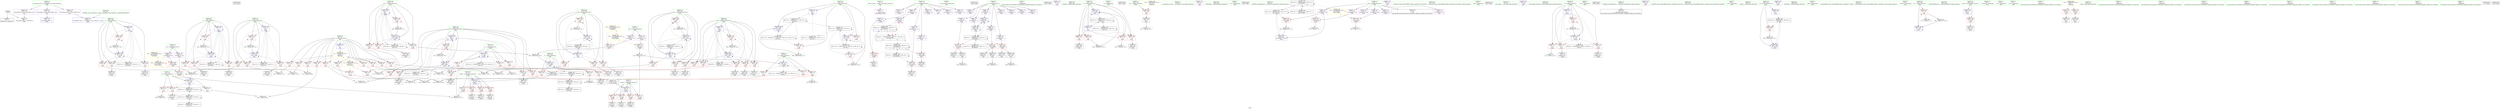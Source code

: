 digraph "SVFG" {
	label="SVFG";

	Node0x561e49ff4350 [shape=record,color=grey,label="{NodeID: 0\nNullPtr}"];
	Node0x561e49ff4350 -> Node0x561e4a027f20[style=solid];
	Node0x561e49ff4350 -> Node0x561e4a034670[style=solid];
	Node0x561e4a07d0b0 [shape=record,color=black,label="{NodeID: 526\n213 = PHI()\n}"];
	Node0x561e4a03b060 [shape=record,color=grey,label="{NodeID: 360\n309 = cmp(307, 308, )\n}"];
	Node0x561e4a035bc0 [shape=record,color=blue,label="{NodeID: 277\n181\<--21\nret\<--\nmain\n}"];
	Node0x561e4a035bc0 -> Node0x561e4a055140[style=dashed];
	Node0x561e4a0298e0 [shape=record,color=red,label="{NodeID: 194\n237\<--167\n\<--j\nmain\n}"];
	Node0x561e4a0298e0 -> Node0x561e4a028cb0[style=solid];
	Node0x561e4a027030 [shape=record,color=purple,label="{NodeID: 111\n50\<--4\n\<--_ZStL8__ioinit\n__cxx_global_var_init\n}"];
	Node0x561e4a00bc90 [shape=record,color=green,label="{NodeID: 28\n17\<--19\nvst\<--vst_field_insensitive\nGlob }"];
	Node0x561e4a00bc90 -> Node0x561e4a02c4a0[style=solid];
	Node0x561e4a00bc90 -> Node0x561e4a02c570[style=solid];
	Node0x561e4a00bc90 -> Node0x561e4a02c640[style=solid];
	Node0x561e4a00bc90 -> Node0x561e4a02c710[style=solid];
	Node0x561e4a00bc90 -> Node0x561e4a02c7e0[style=solid];
	Node0x561e4a00bc90 -> Node0x561e4a02c8b0[style=solid];
	Node0x561e4a00bc90 -> Node0x561e4a02c980[style=solid];
	Node0x561e4a00bc90 -> Node0x561e4a02ca50[style=solid];
	Node0x561e4a00bc90 -> Node0x561e4a02cb20[style=solid];
	Node0x561e4a02afa0 [shape=record,color=red,label="{NodeID: 222\n381\<--183\n\<--i64\nmain\n}"];
	Node0x561e4a02afa0 -> Node0x561e4a026670[style=solid];
	Node0x561e4a02ca50 [shape=record,color=purple,label="{NodeID: 139\n423\<--17\narrayidx108\<--vst\nmain\n}"];
	Node0x561e4a027660 [shape=record,color=green,label="{NodeID: 56\n187\<--188\ni99\<--i99_field_insensitive\nmain\n}"];
	Node0x561e4a027660 -> Node0x561e4a033610[style=solid];
	Node0x561e4a027660 -> Node0x561e4a0336a0[style=solid];
	Node0x561e4a027660 -> Node0x561e4a033770[style=solid];
	Node0x561e4a027660 -> Node0x561e4a033840[style=solid];
	Node0x561e4a027660 -> Node0x561e4a0360a0[style=solid];
	Node0x561e4a027660 -> Node0x561e4a0363e0[style=solid];
	Node0x561e4a034570 [shape=record,color=blue,label="{NodeID: 250\n508\<--41\nllvm.global_ctors_1\<--_GLOBAL__sub_I_culaucon_0_1.cpp\nGlob }"];
	Node0x561e4a02e1a0 [shape=record,color=red,label="{NodeID: 167\n117\<--71\n\<--i.addr\n_Z2goii\n}"];
	Node0x561e4a02e1a0 -> Node0x561e4a03a160[style=solid];
	Node0x561e4a028d80 [shape=record,color=black,label="{NodeID: 84\n244\<--243\nidxprom11\<--\nmain\n}"];
	Node0x561e4a00c1c0 [shape=record,color=green,label="{NodeID: 1\n7\<--1\n__dso_handle\<--dummyObj\nGlob }"];
	Node0x561e4a07d1b0 [shape=record,color=black,label="{NodeID: 527\n226 = PHI()\n}"];
	Node0x561e4a03b1e0 [shape=record,color=grey,label="{NodeID: 361\n143 = cmp(141, 142, )\n}"];
	Node0x561e4a035c90 [shape=record,color=blue,label="{NodeID: 278\n183\<--21\ni64\<--\nmain\n}"];
	Node0x561e4a035c90 -> Node0x561e4a02ad30[style=dashed];
	Node0x561e4a035c90 -> Node0x561e4a02ae00[style=dashed];
	Node0x561e4a035c90 -> Node0x561e4a02aed0[style=dashed];
	Node0x561e4a035c90 -> Node0x561e4a02afa0[style=dashed];
	Node0x561e4a035c90 -> Node0x561e4a02b070[style=dashed];
	Node0x561e4a035c90 -> Node0x561e4a02b140[style=dashed];
	Node0x561e4a035c90 -> Node0x561e4a035fd0[style=dashed];
	Node0x561e4a035c90 -> Node0x561e4a051f40[style=dashed];
	Node0x561e4a0299b0 [shape=record,color=red,label="{NodeID: 195\n246\<--167\n\<--j\nmain\n}"];
	Node0x561e4a0299b0 -> Node0x561e4a028e50[style=solid];
	Node0x561e4a027100 [shape=record,color=purple,label="{NodeID: 112\n236\<--8\narrayidx\<--a\nmain\n}"];
	Node0x561e4a00bd60 [shape=record,color=green,label="{NodeID: 29\n20\<--22\nn\<--n_field_insensitive\nGlob }"];
	Node0x561e4a00bd60 -> Node0x561e4a02d3d0[style=solid];
	Node0x561e4a00bd60 -> Node0x561e4a02d4a0[style=solid];
	Node0x561e4a00bd60 -> Node0x561e4a02d570[style=solid];
	Node0x561e4a00bd60 -> Node0x561e4a02d640[style=solid];
	Node0x561e4a00bd60 -> Node0x561e4a02d710[style=solid];
	Node0x561e4a00bd60 -> Node0x561e4a02d7e0[style=solid];
	Node0x561e4a00bd60 -> Node0x561e4a02d8b0[style=solid];
	Node0x561e4a00bd60 -> Node0x561e4a02d980[style=solid];
	Node0x561e4a00bd60 -> Node0x561e4a02da50[style=solid];
	Node0x561e4a00bd60 -> Node0x561e4a02db20[style=solid];
	Node0x561e4a00bd60 -> Node0x561e4a02dbf0[style=solid];
	Node0x561e4a00bd60 -> Node0x561e4a02dcc0[style=solid];
	Node0x561e4a00bd60 -> Node0x561e4a0343a0[style=solid];
	Node0x561e4a02b070 [shape=record,color=red,label="{NodeID: 223\n392\<--183\n\<--i64\nmain\n|{<s0>11}}"];
	Node0x561e4a02b070:s0 -> Node0x561e4a07d910[style=solid,color=red];
	Node0x561e4a02cb20 [shape=record,color=purple,label="{NodeID: 140\n426\<--17\narrayidx110\<--vst\nmain\n}"];
	Node0x561e4a02cb20 -> Node0x561e4a034200[style=solid];
	Node0x561e4a0276f0 [shape=record,color=green,label="{NodeID: 57\n189\<--190\nj103\<--j103_field_insensitive\nmain\n}"];
	Node0x561e4a0276f0 -> Node0x561e4a033910[style=solid];
	Node0x561e4a0276f0 -> Node0x561e4a0339e0[style=solid];
	Node0x561e4a0276f0 -> Node0x561e4a033ab0[style=solid];
	Node0x561e4a0276f0 -> Node0x561e4a033b80[style=solid];
	Node0x561e4a0276f0 -> Node0x561e4a036170[style=solid];
	Node0x561e4a0276f0 -> Node0x561e4a036310[style=solid];
	Node0x561e4a034670 [shape=record,color=blue, style = dotted,label="{NodeID: 251\n509\<--3\nllvm.global_ctors_2\<--dummyVal\nGlob }"];
	Node0x561e4a02e270 [shape=record,color=red,label="{NodeID: 168\n86\<--73\n\<--j.addr\n_Z2goii\n}"];
	Node0x561e4a02e270 -> Node0x561e4a0282f0[style=solid];
	Node0x561e4a028e50 [shape=record,color=black,label="{NodeID: 85\n247\<--246\nidxprom13\<--\nmain\n}"];
	Node0x561e49ff4740 [shape=record,color=green,label="{NodeID: 2\n21\<--1\n\<--dummyObj\nCan only get source location for instruction, argument, global var or function.}"];
	Node0x561e4a07d2b0 [shape=record,color=black,label="{NodeID: 528\n456 = PHI()\n}"];
	Node0x561e4a03b360 [shape=record,color=grey,label="{NodeID: 362\n139 = cmp(138, 21, )\n}"];
	Node0x561e4a035d60 [shape=record,color=blue,label="{NodeID: 279\n185\<--21\nj68\<--\nmain\n}"];
	Node0x561e4a035d60 -> Node0x561e4a02b210[style=dashed];
	Node0x561e4a035d60 -> Node0x561e4a02b2e0[style=dashed];
	Node0x561e4a035d60 -> Node0x561e4a02b3b0[style=dashed];
	Node0x561e4a035d60 -> Node0x561e4a02b480[style=dashed];
	Node0x561e4a035d60 -> Node0x561e4a02b550[style=dashed];
	Node0x561e4a035d60 -> Node0x561e4a02b620[style=dashed];
	Node0x561e4a035d60 -> Node0x561e4a035d60[style=dashed];
	Node0x561e4a035d60 -> Node0x561e4a035f00[style=dashed];
	Node0x561e4a035d60 -> Node0x561e4a052440[style=dashed];
	Node0x561e4a029a80 [shape=record,color=red,label="{NodeID: 196\n252\<--167\n\<--j\nmain\n}"];
	Node0x561e4a029a80 -> Node0x561e4a03aa60[style=solid];
	Node0x561e4a0271d0 [shape=record,color=purple,label="{NodeID: 113\n239\<--8\narrayidx10\<--a\nmain\n}"];
	Node0x561e4a0271d0 -> Node0x561e4a035130[style=solid];
	Node0x561e4a00be30 [shape=record,color=green,label="{NodeID: 30\n39\<--43\nllvm.global_ctors\<--llvm.global_ctors_field_insensitive\nGlob }"];
	Node0x561e4a00be30 -> Node0x561e4a02d0d0[style=solid];
	Node0x561e4a00be30 -> Node0x561e4a02d1d0[style=solid];
	Node0x561e4a00be30 -> Node0x561e4a02d2d0[style=solid];
	Node0x561e4a0313f0 [shape=record,color=black,label="{NodeID: 390\nMR_43V_3 = PHI(MR_43V_4, MR_43V_2, )\npts\{178 \}\n}"];
	Node0x561e4a0313f0 -> Node0x561e4a0313f0[style=dashed];
	Node0x561e4a0313f0 -> Node0x561e4a051040[style=dashed];
	Node0x561e4a0313f0 -> Node0x561e4a05a640[style=dashed];
	Node0x561e4a02b140 [shape=record,color=red,label="{NodeID: 224\n405\<--183\n\<--i64\nmain\n}"];
	Node0x561e4a02b140 -> Node0x561e4a03a460[style=solid];
	Node0x561e4a02cbf0 [shape=record,color=purple,label="{NodeID: 141\n193\<--23\n\<--.str\nmain\n}"];
	Node0x561e4a027780 [shape=record,color=green,label="{NodeID: 58\n196\<--197\nfreopen\<--freopen_field_insensitive\n}"];
	Node0x561e4a034770 [shape=record,color=blue,label="{NodeID: 252\n71\<--69\ni.addr\<--i\n_Z2goii\n}"];
	Node0x561e4a034770 -> Node0x561e4a02df30[style=dashed];
	Node0x561e4a034770 -> Node0x561e4a02e000[style=dashed];
	Node0x561e4a034770 -> Node0x561e4a02e0d0[style=dashed];
	Node0x561e4a034770 -> Node0x561e4a02e1a0[style=dashed];
	Node0x561e4a02e340 [shape=record,color=red,label="{NodeID: 169\n96\<--73\n\<--j.addr\n_Z2goii\n}"];
	Node0x561e4a02e340 -> Node0x561e4a028560[style=solid];
	Node0x561e4a028f20 [shape=record,color=black,label="{NodeID: 86\n285\<--284\nidxprom29\<--\nmain\n}"];
	Node0x561e49ff4ef0 [shape=record,color=green,label="{NodeID: 3\n23\<--1\n.str\<--dummyObj\nGlob }"];
	Node0x561e4a07d410 [shape=record,color=black,label="{NodeID: 529\n462 = PHI()\n}"];
	Node0x561e4a05f980 [shape=record,color=yellow,style=double,label="{NodeID: 446\n2V_1 = ENCHI(MR_2V_0)\npts\{22 \}\nFun[_Z2goii]|{|<s2>3}}"];
	Node0x561e4a05f980 -> Node0x561e4a02d3d0[style=dashed];
	Node0x561e4a05f980 -> Node0x561e4a02d4a0[style=dashed];
	Node0x561e4a05f980:s2 -> Node0x561e4a05f980[style=dashed,color=red];
	Node0x561e4a03b4e0 [shape=record,color=grey,label="{NodeID: 363\n298 = cmp(297, 21, )\n}"];
	Node0x561e4a035e30 [shape=record,color=blue,label="{NodeID: 280\n181\<--396\nret\<--inc91\nmain\n}"];
	Node0x561e4a035e30 -> Node0x561e4a05bf40[style=dashed];
	Node0x561e4a029b50 [shape=record,color=red,label="{NodeID: 197\n229\<--169\n\<--ch\nmain\n}"];
	Node0x561e4a029b50 -> Node0x561e4a028b10[style=solid];
	Node0x561e4a0272a0 [shape=record,color=purple,label="{NodeID: 114\n245\<--8\narrayidx12\<--a\nmain\n}"];
	Node0x561e4a00bf00 [shape=record,color=green,label="{NodeID: 31\n44\<--45\n__cxx_global_var_init\<--__cxx_global_var_init_field_insensitive\n}"];
	Node0x561e4a0314e0 [shape=record,color=black,label="{NodeID: 391\nMR_45V_3 = PHI(MR_45V_4, MR_45V_2, )\npts\{180 \}\n}"];
	Node0x561e4a0314e0 -> Node0x561e4a0314e0[style=dashed];
	Node0x561e4a0314e0 -> Node0x561e4a051540[style=dashed];
	Node0x561e4a0314e0 -> Node0x561e4a05ab40[style=dashed];
	Node0x561e4a02b210 [shape=record,color=red,label="{NodeID: 225\n359\<--185\n\<--j68\nmain\n}"];
	Node0x561e4a02b210 -> Node0x561e4a03cb60[style=solid];
	Node0x561e4a02ccc0 [shape=record,color=purple,label="{NodeID: 142\n194\<--25\n\<--.str.1\nmain\n}"];
	Node0x561e4a027810 [shape=record,color=green,label="{NodeID: 59\n204\<--205\n_ZNSirsERi\<--_ZNSirsERi_field_insensitive\n}"];
	Node0x561e4a034840 [shape=record,color=blue,label="{NodeID: 253\n73\<--70\nj.addr\<--j\n_Z2goii\n}"];
	Node0x561e4a034840 -> Node0x561e4a02e270[style=dashed];
	Node0x561e4a034840 -> Node0x561e4a02e340[style=dashed];
	Node0x561e4a034840 -> Node0x561e4a02e410[style=dashed];
	Node0x561e4a034840 -> Node0x561e4a02e4e0[style=dashed];
	Node0x561e4a02e410 [shape=record,color=red,label="{NodeID: 170\n104\<--73\n\<--j.addr\n_Z2goii\n}"];
	Node0x561e4a02e410 -> Node0x561e4a028700[style=solid];
	Node0x561e4a028ff0 [shape=record,color=black,label="{NodeID: 87\n292\<--291\nidxprom31\<--\nmain\n}"];
	Node0x561e49ff4f80 [shape=record,color=green,label="{NodeID: 4\n25\<--1\n.str.1\<--dummyObj\nGlob }"];
	Node0x561e4a07d510 [shape=record,color=black,label="{NodeID: 530\n466 = PHI()\n}"];
	Node0x561e4a03b660 [shape=record,color=grey,label="{NodeID: 364\n136 = cmp(134, 135, )\n}"];
	Node0x561e4a035f00 [shape=record,color=blue,label="{NodeID: 281\n185\<--401\nj68\<--inc94\nmain\n}"];
	Node0x561e4a035f00 -> Node0x561e4a02b210[style=dashed];
	Node0x561e4a035f00 -> Node0x561e4a02b2e0[style=dashed];
	Node0x561e4a035f00 -> Node0x561e4a02b3b0[style=dashed];
	Node0x561e4a035f00 -> Node0x561e4a02b480[style=dashed];
	Node0x561e4a035f00 -> Node0x561e4a02b550[style=dashed];
	Node0x561e4a035f00 -> Node0x561e4a02b620[style=dashed];
	Node0x561e4a035f00 -> Node0x561e4a035d60[style=dashed];
	Node0x561e4a035f00 -> Node0x561e4a035f00[style=dashed];
	Node0x561e4a035f00 -> Node0x561e4a052440[style=dashed];
	Node0x561e4a029c20 [shape=record,color=red,label="{NodeID: 198\n268\<--171\n\<--i18\nmain\n}"];
	Node0x561e4a029c20 -> Node0x561e4a03ce60[style=solid];
	Node0x561e4a027370 [shape=record,color=purple,label="{NodeID: 115\n248\<--8\narrayidx14\<--a\nmain\n}"];
	Node0x561e4a027370 -> Node0x561e4a035200[style=solid];
	Node0x561e4a00bfd0 [shape=record,color=green,label="{NodeID: 32\n48\<--49\n_ZNSt8ios_base4InitC1Ev\<--_ZNSt8ios_base4InitC1Ev_field_insensitive\n}"];
	Node0x561e4a04df70 [shape=record,color=black,label="{NodeID: 392\nMR_14V_3 = PHI(MR_14V_4, MR_14V_2, )\npts\{120000 \}\n|{|<s4>11}}"];
	Node0x561e4a04df70 -> Node0x561e4a034060[style=dashed];
	Node0x561e4a04df70 -> Node0x561e4a04df70[style=dashed];
	Node0x561e4a04df70 -> Node0x561e4a053840[style=dashed];
	Node0x561e4a04df70 -> Node0x561e4a05b040[style=dashed];
	Node0x561e4a04df70:s4 -> Node0x561e4a0608d0[style=dashed,color=red];
	Node0x561e4a02b2e0 [shape=record,color=red,label="{NodeID: 226\n366\<--185\n\<--j68\nmain\n}"];
	Node0x561e4a02b2e0 -> Node0x561e4a029670[style=solid];
	Node0x561e4a02cd90 [shape=record,color=purple,label="{NodeID: 143\n199\<--28\n\<--.str.2\nmain\n}"];
	Node0x561e4a0278e0 [shape=record,color=green,label="{NodeID: 60\n227\<--228\n_ZStrsIcSt11char_traitsIcEERSt13basic_istreamIT_T0_ES6_RS3_\<--_ZStrsIcSt11char_traitsIcEERSt13basic_istreamIT_T0_ES6_RS3__field_insensitive\n}"];
	Node0x561e4a034910 [shape=record,color=blue,label="{NodeID: 254\n98\<--100\narrayidx6\<--\n_Z2goii\n}"];
	Node0x561e4a034910 -> Node0x561e4a030400[style=dashed];
	Node0x561e4a034910 -> Node0x561e4a059c40[style=dashed];
	Node0x561e4a02e4e0 [shape=record,color=red,label="{NodeID: 171\n124\<--73\n\<--j.addr\n_Z2goii\n}"];
	Node0x561e4a02e4e0 -> Node0x561e4a03a2e0[style=solid];
	Node0x561e4a0290c0 [shape=record,color=black,label="{NodeID: 88\n312\<--311\nidxprom41\<--\nmain\n}"];
	Node0x561e49ff4950 [shape=record,color=green,label="{NodeID: 5\n27\<--1\nstdin\<--dummyObj\nGlob }"];
	Node0x561e4a07d770 [shape=record,color=black,label="{NodeID: 531\n468 = PHI()\n}"];
	Node0x561e4a03b7e0 [shape=record,color=grey,label="{NodeID: 365\n439 = cmp(438, 21, )\n}"];
	Node0x561e4a035fd0 [shape=record,color=blue,label="{NodeID: 282\n183\<--406\ni64\<--inc97\nmain\n}"];
	Node0x561e4a035fd0 -> Node0x561e4a02ad30[style=dashed];
	Node0x561e4a035fd0 -> Node0x561e4a02ae00[style=dashed];
	Node0x561e4a035fd0 -> Node0x561e4a02aed0[style=dashed];
	Node0x561e4a035fd0 -> Node0x561e4a02afa0[style=dashed];
	Node0x561e4a035fd0 -> Node0x561e4a02b070[style=dashed];
	Node0x561e4a035fd0 -> Node0x561e4a02b140[style=dashed];
	Node0x561e4a035fd0 -> Node0x561e4a035fd0[style=dashed];
	Node0x561e4a035fd0 -> Node0x561e4a051f40[style=dashed];
	Node0x561e4a029cf0 [shape=record,color=red,label="{NodeID: 199\n283\<--171\n\<--i18\nmain\n}"];
	Node0x561e4a029cf0 -> Node0x561e4a039260[style=solid];
	Node0x561e4a02b7a0 [shape=record,color=purple,label="{NodeID: 116\n313\<--8\narrayidx42\<--a\nmain\n}"];
	Node0x561e4a00cde0 [shape=record,color=green,label="{NodeID: 33\n54\<--55\n__cxa_atexit\<--__cxa_atexit_field_insensitive\n}"];
	Node0x561e4a061e00 [shape=record,color=yellow,style=double,label="{NodeID: 476\n16V_1 = ENCHI(MR_16V_0)\npts\{140000 \}\nFun[main]|{|<s1>11}}"];
	Node0x561e4a061e00 -> Node0x561e4a033c50[style=dashed];
	Node0x561e4a061e00:s1 -> Node0x561e4a0609b0[style=dashed,color=red];
	Node0x561e4a02b3b0 [shape=record,color=red,label="{NodeID: 227\n375\<--185\n\<--j68\nmain\n}"];
	Node0x561e4a02b3b0 -> Node0x561e4a0265a0[style=solid];
	Node0x561e4a02ce60 [shape=record,color=purple,label="{NodeID: 144\n200\<--30\n\<--.str.3\nmain\n}"];
	Node0x561e4a0279b0 [shape=record,color=green,label="{NodeID: 61\n264\<--265\nllvm.memset.p0i8.i64\<--llvm.memset.p0i8.i64_field_insensitive\n}"];
	Node0x561e4a0349e0 [shape=record,color=blue,label="{NodeID: 255\n75\<--21\nk\<--\n_Z2goii\n}"];
	Node0x561e4a0349e0 -> Node0x561e4a02e5b0[style=dashed];
	Node0x561e4a0349e0 -> Node0x561e4a02e680[style=dashed];
	Node0x561e4a0349e0 -> Node0x561e4a02e750[style=dashed];
	Node0x561e4a0349e0 -> Node0x561e4a02e820[style=dashed];
	Node0x561e4a0349e0 -> Node0x561e4a034c50[style=dashed];
	Node0x561e4a0349e0 -> Node0x561e4a058d40[style=dashed];
	Node0x561e4a02e5b0 [shape=record,color=red,label="{NodeID: 172\n113\<--75\n\<--k\n_Z2goii\n}"];
	Node0x561e4a02e5b0 -> Node0x561e4a03c9e0[style=solid];
	Node0x561e4a029190 [shape=record,color=black,label="{NodeID: 89\n315\<--314\nidxprom43\<--\nmain\n}"];
	Node0x561e49ff49e0 [shape=record,color=green,label="{NodeID: 6\n28\<--1\n.str.2\<--dummyObj\nGlob }"];
	Node0x561e4a07d840 [shape=record,color=black,label="{NodeID: 532\n469 = PHI()\n}"];
	Node0x561e4a03b960 [shape=record,color=grey,label="{NodeID: 366\n419 = cmp(417, 418, )\n}"];
	Node0x561e4a0360a0 [shape=record,color=blue,label="{NodeID: 283\n187\<--21\ni99\<--\nmain\n}"];
	Node0x561e4a0360a0 -> Node0x561e4a033610[style=dashed];
	Node0x561e4a0360a0 -> Node0x561e4a0336a0[style=dashed];
	Node0x561e4a0360a0 -> Node0x561e4a033770[style=dashed];
	Node0x561e4a0360a0 -> Node0x561e4a033840[style=dashed];
	Node0x561e4a0360a0 -> Node0x561e4a0363e0[style=dashed];
	Node0x561e4a0360a0 -> Node0x561e4a052940[style=dashed];
	Node0x561e4a029dc0 [shape=record,color=red,label="{NodeID: 200\n323\<--171\n\<--i18\nmain\n}"];
	Node0x561e4a029dc0 -> Node0x561e4a029400[style=solid];
	Node0x561e4a02b870 [shape=record,color=purple,label="{NodeID: 117\n316\<--8\narrayidx44\<--a\nmain\n}"];
	Node0x561e4a02b870 -> Node0x561e4a033df0[style=solid];
	Node0x561e4a00ceb0 [shape=record,color=green,label="{NodeID: 34\n53\<--59\n_ZNSt8ios_base4InitD1Ev\<--_ZNSt8ios_base4InitD1Ev_field_insensitive\n}"];
	Node0x561e4a00ceb0 -> Node0x561e4a028120[style=solid];
	Node0x561e4a061ee0 [shape=record,color=yellow,style=double,label="{NodeID: 477\n18V_1 = ENCHI(MR_18V_0)\npts\{160000 \}\nFun[main]|{|<s1>11}}"];
	Node0x561e4a061ee0 -> Node0x561e4a033d20[style=dashed];
	Node0x561e4a061ee0:s1 -> Node0x561e4a060a90[style=dashed,color=red];
	Node0x561e4a02b480 [shape=record,color=red,label="{NodeID: 228\n384\<--185\n\<--j68\nmain\n}"];
	Node0x561e4a02b480 -> Node0x561e4a026740[style=solid];
	Node0x561e4a02cf30 [shape=record,color=purple,label="{NodeID: 145\n455\<--35\n\<--.str.4\nmain\n}"];
	Node0x561e4a027a80 [shape=record,color=green,label="{NodeID: 62\n457\<--458\n_ZStlsISt11char_traitsIcEERSt13basic_ostreamIcT_ES5_PKc\<--_ZStlsISt11char_traitsIcEERSt13basic_ostreamIcT_ES5_PKc_field_insensitive\n}"];
	Node0x561e4a057940 [shape=record,color=black,label="{NodeID: 422\nMR_20V_4 = PHI(MR_20V_5, MR_20V_3, )\npts\{190000 \}\n|{|<s4>11|<s5>11|<s6>11}}"];
	Node0x561e4a057940 -> Node0x561e4a033f90[style=dashed];
	Node0x561e4a057940 -> Node0x561e4a034200[style=dashed];
	Node0x561e4a057940 -> Node0x561e4a053d40[style=dashed];
	Node0x561e4a057940 -> Node0x561e4a057940[style=dashed];
	Node0x561e4a057940:s4 -> Node0x561e4a02edd0[style=dashed,color=red];
	Node0x561e4a057940:s5 -> Node0x561e4a034910[style=dashed,color=red];
	Node0x561e4a057940:s6 -> Node0x561e4a059c40[style=dashed,color=red];
	Node0x561e4a0390e0 [shape=record,color=grey,label="{NodeID: 339\n295 = Binary(290, 294, )\n}"];
	Node0x561e4a0390e0 -> Node0x561e4a0357b0[style=solid];
	Node0x561e4a034ab0 [shape=record,color=blue,label="{NodeID: 256\n77\<--122\nx\<--add\n_Z2goii\n}"];
	Node0x561e4a034ab0 -> Node0x561e4a02e8f0[style=dashed];
	Node0x561e4a034ab0 -> Node0x561e4a02e9c0[style=dashed];
	Node0x561e4a034ab0 -> Node0x561e4a02ea90[style=dashed];
	Node0x561e4a034ab0 -> Node0x561e4a034ab0[style=dashed];
	Node0x561e4a034ab0 -> Node0x561e4a059240[style=dashed];
	Node0x561e4a02e680 [shape=record,color=red,label="{NodeID: 173\n118\<--75\n\<--k\n_Z2goii\n}"];
	Node0x561e4a02e680 -> Node0x561e4a0287d0[style=solid];
	Node0x561e4a029260 [shape=record,color=black,label="{NodeID: 90\n318\<--317\ntobool45\<--\nmain\n}"];
	Node0x561e49ff4a70 [shape=record,color=green,label="{NodeID: 7\n30\<--1\n.str.3\<--dummyObj\nGlob }"];
	Node0x561e4a07d910 [shape=record,color=black,label="{NodeID: 533\n69 = PHI(146, 392, )\n0th arg _Z2goii }"];
	Node0x561e4a07d910 -> Node0x561e4a034770[style=solid];
	Node0x561e4a03bae0 [shape=record,color=grey,label="{NodeID: 367\n320 = cmp(319, 21, )\n}"];
	Node0x561e4a036170 [shape=record,color=blue,label="{NodeID: 284\n189\<--21\nj103\<--\nmain\n}"];
	Node0x561e4a036170 -> Node0x561e4a033910[style=dashed];
	Node0x561e4a036170 -> Node0x561e4a0339e0[style=dashed];
	Node0x561e4a036170 -> Node0x561e4a033ab0[style=dashed];
	Node0x561e4a036170 -> Node0x561e4a033b80[style=dashed];
	Node0x561e4a036170 -> Node0x561e4a036170[style=dashed];
	Node0x561e4a036170 -> Node0x561e4a036310[style=dashed];
	Node0x561e4a036170 -> Node0x561e4a052e40[style=dashed];
	Node0x561e4a029e90 [shape=record,color=red,label="{NodeID: 201\n343\<--171\n\<--i18\nmain\n}"];
	Node0x561e4a029e90 -> Node0x561e4a039b60[style=solid];
	Node0x561e4a02b940 [shape=record,color=purple,label="{NodeID: 118\n383\<--8\narrayidx84\<--a\nmain\n}"];
	Node0x561e4a00cf80 [shape=record,color=green,label="{NodeID: 35\n66\<--67\n_Z2goii\<--_Z2goii_field_insensitive\n}"];
	Node0x561e4a04f240 [shape=record,color=black,label="{NodeID: 395\nMR_29V_3 = PHI(MR_29V_4, MR_29V_2, )\npts\{164 \}\n}"];
	Node0x561e4a04f240 -> Node0x561e4a02f2b0[style=dashed];
	Node0x561e4a04f240 -> Node0x561e4a0364b0[style=dashed];
	Node0x561e4a02b550 [shape=record,color=red,label="{NodeID: 229\n393\<--185\n\<--j68\nmain\n|{<s0>11}}"];
	Node0x561e4a02b550:s0 -> Node0x561e4a07db00[style=solid,color=red];
	Node0x561e4a02d000 [shape=record,color=purple,label="{NodeID: 146\n465\<--37\n\<--.str.5\nmain\n}"];
	Node0x561e4a027b50 [shape=record,color=green,label="{NodeID: 63\n463\<--464\n_ZNSolsEi\<--_ZNSolsEi_field_insensitive\n}"];
	Node0x561e4a039260 [shape=record,color=grey,label="{NodeID: 340\n288 = Binary(283, 287, )\n}"];
	Node0x561e4a039260 -> Node0x561e4a0356e0[style=solid];
	Node0x561e4a034b80 [shape=record,color=blue,label="{NodeID: 257\n79\<--129\ny\<--add18\n_Z2goii\n}"];
	Node0x561e4a034b80 -> Node0x561e4a02eb60[style=dashed];
	Node0x561e4a034b80 -> Node0x561e4a02ec30[style=dashed];
	Node0x561e4a034b80 -> Node0x561e4a02ed00[style=dashed];
	Node0x561e4a034b80 -> Node0x561e4a034b80[style=dashed];
	Node0x561e4a034b80 -> Node0x561e4a059740[style=dashed];
	Node0x561e4a02e750 [shape=record,color=red,label="{NodeID: 174\n125\<--75\n\<--k\n_Z2goii\n}"];
	Node0x561e4a02e750 -> Node0x561e4a0288a0[style=solid];
	Node0x561e4a029330 [shape=record,color=black,label="{NodeID: 91\n319\<--317\nconv46\<--\nmain\n}"];
	Node0x561e4a029330 -> Node0x561e4a03bae0[style=solid];
	Node0x561e4a00c7b0 [shape=record,color=green,label="{NodeID: 8\n32\<--1\nstdout\<--dummyObj\nGlob }"];
	Node0x561e4a07db00 [shape=record,color=black,label="{NodeID: 534\n70 = PHI(147, 393, )\n1st arg _Z2goii }"];
	Node0x561e4a07db00 -> Node0x561e4a034840[style=solid];
	Node0x561e4a03bc60 [shape=record,color=grey,label="{NodeID: 368\n413 = cmp(411, 412, )\n}"];
	Node0x561e4a036240 [shape=record,color=blue,label="{NodeID: 285\n181\<--442\nret\<--inc121\nmain\n}"];
	Node0x561e4a036240 -> Node0x561e4a058840[style=dashed];
	Node0x561e4a029f60 [shape=record,color=red,label="{NodeID: 202\n274\<--173\n\<--j22\nmain\n}"];
	Node0x561e4a029f60 -> Node0x561e4a03d160[style=solid];
	Node0x561e4a02ba10 [shape=record,color=purple,label="{NodeID: 119\n386\<--8\narrayidx86\<--a\nmain\n}"];
	Node0x561e4a02ba10 -> Node0x561e4a034130[style=solid];
	Node0x561e4a00d050 [shape=record,color=green,label="{NodeID: 36\n71\<--72\ni.addr\<--i.addr_field_insensitive\n_Z2goii\n}"];
	Node0x561e4a00d050 -> Node0x561e4a02df30[style=solid];
	Node0x561e4a00d050 -> Node0x561e4a02e000[style=solid];
	Node0x561e4a00d050 -> Node0x561e4a02e0d0[style=solid];
	Node0x561e4a00d050 -> Node0x561e4a02e1a0[style=solid];
	Node0x561e4a00d050 -> Node0x561e4a034770[style=solid];
	Node0x561e4a04f740 [shape=record,color=black,label="{NodeID: 396\nMR_31V_2 = PHI(MR_31V_4, MR_31V_1, )\npts\{166 \}\n}"];
	Node0x561e4a04f740 -> Node0x561e4a034f90[style=dashed];
	Node0x561e4a02b620 [shape=record,color=red,label="{NodeID: 230\n400\<--185\n\<--j68\nmain\n}"];
	Node0x561e4a02b620 -> Node0x561e4a03a760[style=solid];
	Node0x561e4a02d0d0 [shape=record,color=purple,label="{NodeID: 147\n507\<--39\nllvm.global_ctors_0\<--llvm.global_ctors\nGlob }"];
	Node0x561e4a02d0d0 -> Node0x561e4a034470[style=solid];
	Node0x561e4a027c20 [shape=record,color=green,label="{NodeID: 64\n470\<--471\n_ZSt4endlIcSt11char_traitsIcEERSt13basic_ostreamIT_T0_ES6_\<--_ZSt4endlIcSt11char_traitsIcEERSt13basic_ostreamIT_T0_ES6__field_insensitive\n}"];
	Node0x561e4a0393e0 [shape=record,color=grey,label="{NodeID: 341\n442 = Binary(441, 152, )\n}"];
	Node0x561e4a0393e0 -> Node0x561e4a036240[style=solid];
	Node0x561e4a034c50 [shape=record,color=blue,label="{NodeID: 258\n75\<--151\nk\<--inc\n_Z2goii\n}"];
	Node0x561e4a034c50 -> Node0x561e4a02e5b0[style=dashed];
	Node0x561e4a034c50 -> Node0x561e4a02e680[style=dashed];
	Node0x561e4a034c50 -> Node0x561e4a02e750[style=dashed];
	Node0x561e4a034c50 -> Node0x561e4a02e820[style=dashed];
	Node0x561e4a034c50 -> Node0x561e4a034c50[style=dashed];
	Node0x561e4a034c50 -> Node0x561e4a058d40[style=dashed];
	Node0x561e4a02e820 [shape=record,color=red,label="{NodeID: 175\n150\<--75\n\<--k\n_Z2goii\n}"];
	Node0x561e4a02e820 -> Node0x561e4a039ce0[style=solid];
	Node0x561e4a029400 [shape=record,color=black,label="{NodeID: 92\n324\<--323\nidxprom50\<--\nmain\n}"];
	Node0x561e4a00c880 [shape=record,color=green,label="{NodeID: 9\n33\<--1\n_ZSt3cin\<--dummyObj\nGlob }"];
	Node0x561e4a0608d0 [shape=record,color=yellow,style=double,label="{NodeID: 452\n14V_1 = ENCHI(MR_14V_0)\npts\{120000 \}\nFun[_Z2goii]|{|<s1>3}}"];
	Node0x561e4a0608d0 -> Node0x561e4a02eea0[style=dashed];
	Node0x561e4a0608d0:s1 -> Node0x561e4a0608d0[style=dashed,color=red];
	Node0x561e4a03bde0 [shape=record,color=grey,label="{NodeID: 369\n211 = cmp(207, 21, )\n}"];
	Node0x561e4a036310 [shape=record,color=blue,label="{NodeID: 286\n189\<--447\nj103\<--inc124\nmain\n}"];
	Node0x561e4a036310 -> Node0x561e4a033910[style=dashed];
	Node0x561e4a036310 -> Node0x561e4a0339e0[style=dashed];
	Node0x561e4a036310 -> Node0x561e4a033ab0[style=dashed];
	Node0x561e4a036310 -> Node0x561e4a033b80[style=dashed];
	Node0x561e4a036310 -> Node0x561e4a036170[style=dashed];
	Node0x561e4a036310 -> Node0x561e4a036310[style=dashed];
	Node0x561e4a036310 -> Node0x561e4a052e40[style=dashed];
	Node0x561e4a02a030 [shape=record,color=red,label="{NodeID: 203\n290\<--173\n\<--j22\nmain\n}"];
	Node0x561e4a02a030 -> Node0x561e4a0390e0[style=solid];
	Node0x561e4a02bae0 [shape=record,color=purple,label="{NodeID: 120\n432\<--8\narrayidx114\<--a\nmain\n}"];
	Node0x561e4a00d120 [shape=record,color=green,label="{NodeID: 37\n73\<--74\nj.addr\<--j.addr_field_insensitive\n_Z2goii\n}"];
	Node0x561e4a00d120 -> Node0x561e4a02e270[style=solid];
	Node0x561e4a00d120 -> Node0x561e4a02e340[style=solid];
	Node0x561e4a00d120 -> Node0x561e4a02e410[style=solid];
	Node0x561e4a00d120 -> Node0x561e4a02e4e0[style=solid];
	Node0x561e4a00d120 -> Node0x561e4a034840[style=solid];
	Node0x561e4a04fc40 [shape=record,color=black,label="{NodeID: 397\nMR_33V_2 = PHI(MR_33V_3, MR_33V_1, )\npts\{168 \}\n}"];
	Node0x561e4a04fc40 -> Node0x561e4a035060[style=dashed];
	Node0x561e4a04fc40 -> Node0x561e4a04fc40[style=dashed];
	Node0x561e4a033610 [shape=record,color=red,label="{NodeID: 231\n411\<--187\n\<--i99\nmain\n}"];
	Node0x561e4a033610 -> Node0x561e4a03bc60[style=solid];
	Node0x561e4a02d1d0 [shape=record,color=purple,label="{NodeID: 148\n508\<--39\nllvm.global_ctors_1\<--llvm.global_ctors\nGlob }"];
	Node0x561e4a02d1d0 -> Node0x561e4a034570[style=solid];
	Node0x561e4a027d20 [shape=record,color=green,label="{NodeID: 65\n472\<--473\n_ZNSolsEPFRSoS_E\<--_ZNSolsEPFRSoS_E_field_insensitive\n}"];
	Node0x561e4a058840 [shape=record,color=black,label="{NodeID: 425\nMR_47V_10 = PHI(MR_47V_11, MR_47V_9, MR_47V_9, )\npts\{182 \}\n}"];
	Node0x561e4a058840 -> Node0x561e4a02ab90[style=dashed];
	Node0x561e4a058840 -> Node0x561e4a036240[style=dashed];
	Node0x561e4a058840 -> Node0x561e4a054240[style=dashed];
	Node0x561e4a058840 -> Node0x561e4a058840[style=dashed];
	Node0x561e4a039560 [shape=record,color=grey,label="{NodeID: 342\n460 = Binary(459, 152, )\n}"];
	Node0x561e4a039560 -> Node0x561e4a0364b0[style=solid];
	Node0x561e4a034d20 [shape=record,color=blue,label="{NodeID: 259\n159\<--21\nretval\<--\nmain\n}"];
	Node0x561e4a034d20 -> Node0x561e4a02f110[style=dashed];
	Node0x561e4a02e8f0 [shape=record,color=red,label="{NodeID: 176\n131\<--77\n\<--x\n_Z2goii\n}"];
	Node0x561e4a02e8f0 -> Node0x561e4a03c260[style=solid];
	Node0x561e4a0294d0 [shape=record,color=black,label="{NodeID: 93\n327\<--326\nidxprom52\<--\nmain\n}"];
	Node0x561e49ff4420 [shape=record,color=green,label="{NodeID: 10\n34\<--1\n_ZSt4cout\<--dummyObj\nGlob }"];
	Node0x561e4a0609b0 [shape=record,color=yellow,style=double,label="{NodeID: 453\n16V_1 = ENCHI(MR_16V_0)\npts\{140000 \}\nFun[_Z2goii]|{|<s1>3}}"];
	Node0x561e4a0609b0 -> Node0x561e4a02ef70[style=dashed];
	Node0x561e4a0609b0:s1 -> Node0x561e4a0609b0[style=dashed,color=red];
	Node0x561e4a03bf60 [shape=record,color=grey,label="{NodeID: 370\n379 = cmp(378, 21, )\n}"];
	Node0x561e4a0363e0 [shape=record,color=blue,label="{NodeID: 287\n187\<--452\ni99\<--inc127\nmain\n}"];
	Node0x561e4a0363e0 -> Node0x561e4a033610[style=dashed];
	Node0x561e4a0363e0 -> Node0x561e4a0336a0[style=dashed];
	Node0x561e4a0363e0 -> Node0x561e4a033770[style=dashed];
	Node0x561e4a0363e0 -> Node0x561e4a033840[style=dashed];
	Node0x561e4a0363e0 -> Node0x561e4a0363e0[style=dashed];
	Node0x561e4a0363e0 -> Node0x561e4a052940[style=dashed];
	Node0x561e4a02a100 [shape=record,color=red,label="{NodeID: 204\n326\<--173\n\<--j22\nmain\n}"];
	Node0x561e4a02a100 -> Node0x561e4a0294d0[style=solid];
	Node0x561e4a02bbb0 [shape=record,color=purple,label="{NodeID: 121\n435\<--8\narrayidx116\<--a\nmain\n}"];
	Node0x561e4a02bbb0 -> Node0x561e4a0342d0[style=solid];
	Node0x561e4a00d1f0 [shape=record,color=green,label="{NodeID: 38\n75\<--76\nk\<--k_field_insensitive\n_Z2goii\n}"];
	Node0x561e4a00d1f0 -> Node0x561e4a02e5b0[style=solid];
	Node0x561e4a00d1f0 -> Node0x561e4a02e680[style=solid];
	Node0x561e4a00d1f0 -> Node0x561e4a02e750[style=solid];
	Node0x561e4a00d1f0 -> Node0x561e4a02e820[style=solid];
	Node0x561e4a00d1f0 -> Node0x561e4a0349e0[style=solid];
	Node0x561e4a00d1f0 -> Node0x561e4a034c50[style=solid];
	Node0x561e4a050140 [shape=record,color=black,label="{NodeID: 398\nMR_37V_2 = PHI(MR_37V_4, MR_37V_1, )\npts\{172 \}\n}"];
	Node0x561e4a050140 -> Node0x561e4a035470[style=dashed];
	Node0x561e4a0336a0 [shape=record,color=red,label="{NodeID: 232\n421\<--187\n\<--i99\nmain\n}"];
	Node0x561e4a0336a0 -> Node0x561e4a0269b0[style=solid];
	Node0x561e4a02d2d0 [shape=record,color=purple,label="{NodeID: 149\n509\<--39\nllvm.global_ctors_2\<--llvm.global_ctors\nGlob }"];
	Node0x561e4a02d2d0 -> Node0x561e4a034670[style=solid];
	Node0x561e4a027e20 [shape=record,color=green,label="{NodeID: 66\n41\<--503\n_GLOBAL__sub_I_culaucon_0_1.cpp\<--_GLOBAL__sub_I_culaucon_0_1.cpp_field_insensitive\n}"];
	Node0x561e4a027e20 -> Node0x561e4a034570[style=solid];
	Node0x561e4a058d40 [shape=record,color=black,label="{NodeID: 426\nMR_8V_2 = PHI(MR_8V_1, MR_8V_4, MR_8V_1, )\npts\{76 \}\n}"];
	Node0x561e4a0396e0 [shape=record,color=grey,label="{NodeID: 343\n208 = Binary(207, 209, )\n}"];
	Node0x561e4a0396e0 -> Node0x561e4a034ec0[style=solid];
	Node0x561e4a034df0 [shape=record,color=blue,label="{NodeID: 260\n163\<--152\nnt\<--\nmain\n}"];
	Node0x561e4a034df0 -> Node0x561e4a04f240[style=dashed];
	Node0x561e4a02e9c0 [shape=record,color=red,label="{NodeID: 177\n134\<--77\n\<--x\n_Z2goii\n}"];
	Node0x561e4a02e9c0 -> Node0x561e4a03b660[style=solid];
	Node0x561e4a0295a0 [shape=record,color=black,label="{NodeID: 94\n364\<--363\nidxprom72\<--\nmain\n}"];
	Node0x561e49ff44f0 [shape=record,color=green,label="{NodeID: 11\n35\<--1\n.str.4\<--dummyObj\nGlob }"];
	Node0x561e4a060a90 [shape=record,color=yellow,style=double,label="{NodeID: 454\n18V_1 = ENCHI(MR_18V_0)\npts\{160000 \}\nFun[_Z2goii]|{|<s1>3}}"];
	Node0x561e4a060a90 -> Node0x561e4a02f040[style=dashed];
	Node0x561e4a060a90:s1 -> Node0x561e4a060a90[style=dashed,color=red];
	Node0x561e4a03c0e0 [shape=record,color=grey,label="{NodeID: 371\n281 = cmp(280, 115, )\n}"];
	Node0x561e4a0364b0 [shape=record,color=blue,label="{NodeID: 288\n163\<--460\nnt\<--inc130\nmain\n}"];
	Node0x561e4a0364b0 -> Node0x561e4a04f240[style=dashed];
	Node0x561e4a02a1d0 [shape=record,color=red,label="{NodeID: 205\n338\<--173\n\<--j22\nmain\n}"];
	Node0x561e4a02a1d0 -> Node0x561e4a039e60[style=solid];
	Node0x561e4a02bc80 [shape=record,color=purple,label="{NodeID: 122\n103\<--10\narrayidx8\<--adj\n_Z2goii\n}"];
	Node0x561e4a00d2c0 [shape=record,color=green,label="{NodeID: 39\n77\<--78\nx\<--x_field_insensitive\n_Z2goii\n}"];
	Node0x561e4a00d2c0 -> Node0x561e4a02e8f0[style=solid];
	Node0x561e4a00d2c0 -> Node0x561e4a02e9c0[style=solid];
	Node0x561e4a00d2c0 -> Node0x561e4a02ea90[style=solid];
	Node0x561e4a00d2c0 -> Node0x561e4a034ab0[style=solid];
	Node0x561e4a050640 [shape=record,color=black,label="{NodeID: 399\nMR_39V_2 = PHI(MR_39V_3, MR_39V_1, )\npts\{174 \}\n}"];
	Node0x561e4a050640 -> Node0x561e4a035540[style=dashed];
	Node0x561e4a050640 -> Node0x561e4a050640[style=dashed];
	Node0x561e4a033770 [shape=record,color=red,label="{NodeID: 233\n430\<--187\n\<--i99\nmain\n}"];
	Node0x561e4a033770 -> Node0x561e4a026c20[style=solid];
	Node0x561e4a02d3d0 [shape=record,color=red,label="{NodeID: 150\n135\<--20\n\<--n\n_Z2goii\n}"];
	Node0x561e4a02d3d0 -> Node0x561e4a03b660[style=solid];
	Node0x561e4a027f20 [shape=record,color=black,label="{NodeID: 67\n2\<--3\ndummyVal\<--dummyVal\n}"];
	Node0x561e4a059240 [shape=record,color=black,label="{NodeID: 427\nMR_10V_2 = PHI(MR_10V_1, MR_10V_3, MR_10V_1, )\npts\{78 \}\n}"];
	Node0x561e4a039860 [shape=record,color=grey,label="{NodeID: 344\n334 = Binary(333, 152, )\n}"];
	Node0x561e4a039860 -> Node0x561e4a035950[style=solid];
	Node0x561e4a034ec0 [shape=record,color=blue,label="{NodeID: 261\n161\<--208\ntc\<--dec\nmain\n}"];
	Node0x561e4a034ec0 -> Node0x561e4a02f1e0[style=dashed];
	Node0x561e4a034ec0 -> Node0x561e4a034ec0[style=dashed];
	Node0x561e4a02ea90 [shape=record,color=red,label="{NodeID: 178\n146\<--77\n\<--x\n_Z2goii\n|{<s0>3}}"];
	Node0x561e4a02ea90:s0 -> Node0x561e4a07d910[style=solid,color=red];
	Node0x561e4a029670 [shape=record,color=black,label="{NodeID: 95\n367\<--366\nidxprom74\<--\nmain\n}"];
	Node0x561e49ff45c0 [shape=record,color=green,label="{NodeID: 12\n37\<--1\n.str.5\<--dummyObj\nGlob }"];
	Node0x561e4a03c260 [shape=record,color=grey,label="{NodeID: 372\n132 = cmp(131, 21, )\n}"];
	Node0x561e4a02a2a0 [shape=record,color=red,label="{NodeID: 206\n280\<--175\n\<--k\nmain\n}"];
	Node0x561e4a02a2a0 -> Node0x561e4a03c0e0[style=solid];
	Node0x561e4a02bd50 [shape=record,color=purple,label="{NodeID: 123\n106\<--10\narrayidx10\<--adj\n_Z2goii\n}"];
	Node0x561e4a02bd50 -> Node0x561e4a02eea0[style=solid];
	Node0x561e4a00d390 [shape=record,color=green,label="{NodeID: 40\n79\<--80\ny\<--y_field_insensitive\n_Z2goii\n}"];
	Node0x561e4a00d390 -> Node0x561e4a02eb60[style=solid];
	Node0x561e4a00d390 -> Node0x561e4a02ec30[style=solid];
	Node0x561e4a00d390 -> Node0x561e4a02ed00[style=solid];
	Node0x561e4a00d390 -> Node0x561e4a034b80[style=solid];
	Node0x561e4a050b40 [shape=record,color=black,label="{NodeID: 400\nMR_41V_2 = PHI(MR_41V_3, MR_41V_1, )\npts\{176 \}\n}"];
	Node0x561e4a050b40 -> Node0x561e4a050b40[style=dashed];
	Node0x561e4a050b40 -> Node0x561e4a04e940[style=dashed];
	Node0x561e4a033840 [shape=record,color=red,label="{NodeID: 234\n451\<--187\n\<--i99\nmain\n}"];
	Node0x561e4a033840 -> Node0x561e4a03a5e0[style=solid];
	Node0x561e4a02d4a0 [shape=record,color=red,label="{NodeID: 151\n142\<--20\n\<--n\n_Z2goii\n}"];
	Node0x561e4a02d4a0 -> Node0x561e4a03b1e0[style=solid];
	Node0x561e4a028020 [shape=record,color=black,label="{NodeID: 68\n11\<--10\n\<--adj\nCan only get source location for instruction, argument, global var or function.}"];
	Node0x561e4a059740 [shape=record,color=black,label="{NodeID: 428\nMR_12V_2 = PHI(MR_12V_1, MR_12V_3, MR_12V_1, )\npts\{80 \}\n}"];
	Node0x561e4a0399e0 [shape=record,color=grey,label="{NodeID: 345\n330 = Binary(329, 152, )\n}"];
	Node0x561e4a0399e0 -> Node0x561e4a035880[style=solid];
	Node0x561e4a034f90 [shape=record,color=blue,label="{NodeID: 262\n165\<--21\ni\<--\nmain\n}"];
	Node0x561e4a034f90 -> Node0x561e4a02f380[style=dashed];
	Node0x561e4a034f90 -> Node0x561e4a02f450[style=dashed];
	Node0x561e4a034f90 -> Node0x561e4a02f520[style=dashed];
	Node0x561e4a034f90 -> Node0x561e4a029740[style=dashed];
	Node0x561e4a034f90 -> Node0x561e4a0353a0[style=dashed];
	Node0x561e4a034f90 -> Node0x561e4a04f740[style=dashed];
	Node0x561e4a02eb60 [shape=record,color=red,label="{NodeID: 179\n138\<--79\n\<--y\n_Z2goii\n}"];
	Node0x561e4a02eb60 -> Node0x561e4a03b360[style=solid];
	Node0x561e4a026400 [shape=record,color=black,label="{NodeID: 96\n370\<--369\ntobool76\<--\nmain\n}"];
	Node0x561e4a00b2a0 [shape=record,color=green,label="{NodeID: 13\n40\<--1\n\<--dummyObj\nCan only get source location for instruction, argument, global var or function.}"];
	Node0x561e4a060c50 [shape=record,color=yellow,style=double,label="{NodeID: 456\n22V_1 = ENCHI(MR_22V_0)\npts\{1 \}\nFun[main]}"];
	Node0x561e4a060c50 -> Node0x561e4a02dd90[style=dashed];
	Node0x561e4a060c50 -> Node0x561e4a02de60[style=dashed];
	Node0x561e4a03c3e0 [shape=record,color=grey,label="{NodeID: 373\n218 = cmp(216, 217, )\n}"];
	Node0x561e4a02a370 [shape=record,color=red,label="{NodeID: 207\n284\<--175\n\<--k\nmain\n}"];
	Node0x561e4a02a370 -> Node0x561e4a028f20[style=solid];
	Node0x561e4a02be20 [shape=record,color=purple,label="{NodeID: 124\n325\<--10\narrayidx51\<--adj\nmain\n}"];
	Node0x561e4a00d460 [shape=record,color=green,label="{NodeID: 41\n156\<--157\nmain\<--main_field_insensitive\n}"];
	Node0x561e4a051040 [shape=record,color=black,label="{NodeID: 401\nMR_43V_2 = PHI(MR_43V_3, MR_43V_1, )\npts\{178 \}\n}"];
	Node0x561e4a051040 -> Node0x561e4a0313f0[style=dashed];
	Node0x561e4a033910 [shape=record,color=red,label="{NodeID: 235\n417\<--189\n\<--j103\nmain\n}"];
	Node0x561e4a033910 -> Node0x561e4a03b960[style=solid];
	Node0x561e4a02d570 [shape=record,color=red,label="{NodeID: 152\n217\<--20\n\<--n\nmain\n}"];
	Node0x561e4a02d570 -> Node0x561e4a03c3e0[style=solid];
	Node0x561e4a028120 [shape=record,color=black,label="{NodeID: 69\n52\<--53\n\<--_ZNSt8ios_base4InitD1Ev\nCan only get source location for instruction, argument, global var or function.}"];
	Node0x561e4a059c40 [shape=record,color=black,label="{NodeID: 429\nMR_20V_2 = PHI(MR_20V_1, MR_20V_4, MR_20V_3, )\npts\{190000 \}\n|{<s0>3|<s1>11}}"];
	Node0x561e4a059c40:s0 -> Node0x561e4a030400[style=dashed,color=blue];
	Node0x561e4a059c40:s1 -> Node0x561e4a057940[style=dashed,color=blue];
	Node0x561e4a039b60 [shape=record,color=grey,label="{NodeID: 346\n344 = Binary(343, 152, )\n}"];
	Node0x561e4a039b60 -> Node0x561e4a035af0[style=solid];
	Node0x561e4a035060 [shape=record,color=blue,label="{NodeID: 263\n167\<--21\nj\<--\nmain\n}"];
	Node0x561e4a035060 -> Node0x561e4a029810[style=dashed];
	Node0x561e4a035060 -> Node0x561e4a0298e0[style=dashed];
	Node0x561e4a035060 -> Node0x561e4a0299b0[style=dashed];
	Node0x561e4a035060 -> Node0x561e4a029a80[style=dashed];
	Node0x561e4a035060 -> Node0x561e4a035060[style=dashed];
	Node0x561e4a035060 -> Node0x561e4a0352d0[style=dashed];
	Node0x561e4a035060 -> Node0x561e4a04fc40[style=dashed];
	Node0x561e4a02ec30 [shape=record,color=red,label="{NodeID: 180\n141\<--79\n\<--y\n_Z2goii\n}"];
	Node0x561e4a02ec30 -> Node0x561e4a03b1e0[style=solid];
	Node0x561e4a0264d0 [shape=record,color=black,label="{NodeID: 97\n373\<--372\nidxprom77\<--\nmain\n}"];
	Node0x561e4a00b370 [shape=record,color=green,label="{NodeID: 14\n100\<--1\n\<--dummyObj\nCan only get source location for instruction, argument, global var or function.}"];
	Node0x561e4a060d60 [shape=record,color=yellow,style=double,label="{NodeID: 457\n2V_1 = ENCHI(MR_2V_0)\npts\{22 \}\nFun[main]|{|<s10>11}}"];
	Node0x561e4a060d60 -> Node0x561e4a02d570[style=dashed];
	Node0x561e4a060d60 -> Node0x561e4a02d640[style=dashed];
	Node0x561e4a060d60 -> Node0x561e4a02d710[style=dashed];
	Node0x561e4a060d60 -> Node0x561e4a02d7e0[style=dashed];
	Node0x561e4a060d60 -> Node0x561e4a02d8b0[style=dashed];
	Node0x561e4a060d60 -> Node0x561e4a02d980[style=dashed];
	Node0x561e4a060d60 -> Node0x561e4a02da50[style=dashed];
	Node0x561e4a060d60 -> Node0x561e4a02db20[style=dashed];
	Node0x561e4a060d60 -> Node0x561e4a02dbf0[style=dashed];
	Node0x561e4a060d60 -> Node0x561e4a02dcc0[style=dashed];
	Node0x561e4a060d60:s10 -> Node0x561e4a05f980[style=dashed,color=red];
	Node0x561e4a03c560 [shape=record,color=grey,label="{NodeID: 374\n224 = cmp(222, 223, )\n}"];
	Node0x561e4a02a440 [shape=record,color=red,label="{NodeID: 208\n291\<--175\n\<--k\nmain\n}"];
	Node0x561e4a02a440 -> Node0x561e4a028ff0[style=solid];
	Node0x561e4a02bef0 [shape=record,color=purple,label="{NodeID: 125\n328\<--10\narrayidx53\<--adj\nmain\n}"];
	Node0x561e4a02bef0 -> Node0x561e4a033ec0[style=solid];
	Node0x561e4a02bef0 -> Node0x561e4a035880[style=solid];
	Node0x561e4a00d530 [shape=record,color=green,label="{NodeID: 42\n159\<--160\nretval\<--retval_field_insensitive\nmain\n}"];
	Node0x561e4a00d530 -> Node0x561e4a02f110[style=solid];
	Node0x561e4a00d530 -> Node0x561e4a034d20[style=solid];
	Node0x561e4a051540 [shape=record,color=black,label="{NodeID: 402\nMR_45V_2 = PHI(MR_45V_3, MR_45V_1, )\npts\{180 \}\n}"];
	Node0x561e4a051540 -> Node0x561e4a0314e0[style=dashed];
	Node0x561e4a0339e0 [shape=record,color=red,label="{NodeID: 236\n424\<--189\n\<--j103\nmain\n}"];
	Node0x561e4a0339e0 -> Node0x561e4a026a80[style=solid];
	Node0x561e4a02d640 [shape=record,color=red,label="{NodeID: 153\n223\<--20\n\<--n\nmain\n}"];
	Node0x561e4a02d640 -> Node0x561e4a03c560[style=solid];
	Node0x561e4a028220 [shape=record,color=black,label="{NodeID: 70\n84\<--83\nidxprom\<--\n_Z2goii\n}"];
	Node0x561e4a039ce0 [shape=record,color=grey,label="{NodeID: 347\n151 = Binary(150, 152, )\n}"];
	Node0x561e4a039ce0 -> Node0x561e4a034c50[style=solid];
	Node0x561e4a035130 [shape=record,color=blue,label="{NodeID: 264\n239\<--241\narrayidx10\<--\nmain\n}"];
	Node0x561e4a035130 -> Node0x561e4a035130[style=dashed];
	Node0x561e4a035130 -> Node0x561e4a035200[style=dashed];
	Node0x561e4a035130 -> Node0x561e4a05d340[style=dashed];
	Node0x561e4a02ed00 [shape=record,color=red,label="{NodeID: 181\n147\<--79\n\<--y\n_Z2goii\n|{<s0>3}}"];
	Node0x561e4a02ed00:s0 -> Node0x561e4a07db00[style=solid,color=red];
	Node0x561e4a0265a0 [shape=record,color=black,label="{NodeID: 98\n376\<--375\nidxprom79\<--\nmain\n}"];
	Node0x561e4a00b440 [shape=record,color=green,label="{NodeID: 15\n115\<--1\n\<--dummyObj\nCan only get source location for instruction, argument, global var or function.}"];
	Node0x561e4a03c6e0 [shape=record,color=grey,label="{NodeID: 375\n231 = cmp(230, 232, )\n}"];
	Node0x561e4a02a510 [shape=record,color=red,label="{NodeID: 209\n333\<--175\n\<--k\nmain\n}"];
	Node0x561e4a02a510 -> Node0x561e4a039860[style=solid];
	Node0x561e4a02bfc0 [shape=record,color=purple,label="{NodeID: 126\n374\<--10\narrayidx78\<--adj\nmain\n}"];
	Node0x561e4a00d600 [shape=record,color=green,label="{NodeID: 43\n161\<--162\ntc\<--tc_field_insensitive\nmain\n}"];
	Node0x561e4a00d600 -> Node0x561e4a02f1e0[style=solid];
	Node0x561e4a00d600 -> Node0x561e4a034ec0[style=solid];
	Node0x561e4a051a40 [shape=record,color=black,label="{NodeID: 403\nMR_47V_2 = PHI(MR_47V_8, MR_47V_1, )\npts\{182 \}\n}"];
	Node0x561e4a051a40 -> Node0x561e4a035bc0[style=dashed];
	Node0x561e4a033ab0 [shape=record,color=red,label="{NodeID: 237\n433\<--189\n\<--j103\nmain\n}"];
	Node0x561e4a033ab0 -> Node0x561e4a026cf0[style=solid];
	Node0x561e4a02d710 [shape=record,color=red,label="{NodeID: 154\n269\<--20\n\<--n\nmain\n}"];
	Node0x561e4a02d710 -> Node0x561e4a03ce60[style=solid];
	Node0x561e4a0282f0 [shape=record,color=black,label="{NodeID: 71\n87\<--86\nidxprom1\<--\n_Z2goii\n}"];
	Node0x561e4a05a640 [shape=record,color=black,label="{NodeID: 431\nMR_43V_5 = PHI(MR_43V_6, MR_43V_4, )\npts\{178 \}\n}"];
	Node0x561e4a05a640 -> Node0x561e4a0356e0[style=dashed];
	Node0x561e4a05a640 -> Node0x561e4a0313f0[style=dashed];
	Node0x561e4a05a640 -> Node0x561e4a05a640[style=dashed];
	Node0x561e4a039e60 [shape=record,color=grey,label="{NodeID: 348\n339 = Binary(338, 152, )\n}"];
	Node0x561e4a039e60 -> Node0x561e4a035a20[style=solid];
	Node0x561e4a035200 [shape=record,color=blue,label="{NodeID: 265\n248\<--100\narrayidx14\<--\nmain\n}"];
	Node0x561e4a035200 -> Node0x561e4a035130[style=dashed];
	Node0x561e4a035200 -> Node0x561e4a035200[style=dashed];
	Node0x561e4a035200 -> Node0x561e4a05d340[style=dashed];
	Node0x561e4a02edd0 [shape=record,color=red,label="{NodeID: 182\n89\<--88\n\<--arrayidx2\n_Z2goii\n}"];
	Node0x561e4a02edd0 -> Node0x561e4a0283c0[style=solid];
	Node0x561e4a026670 [shape=record,color=black,label="{NodeID: 99\n382\<--381\nidxprom83\<--\nmain\n}"];
	Node0x561e4a00b510 [shape=record,color=green,label="{NodeID: 16\n152\<--1\n\<--dummyObj\nCan only get source location for instruction, argument, global var or function.}"];
	Node0x561e4a03c860 [shape=record,color=grey,label="{NodeID: 376\n108 = cmp(107, 21, )\n}"];
	Node0x561e4a02a5e0 [shape=record,color=red,label="{NodeID: 210\n297\<--177\n\<--x\nmain\n}"];
	Node0x561e4a02a5e0 -> Node0x561e4a03b4e0[style=solid];
	Node0x561e4a02c090 [shape=record,color=purple,label="{NodeID: 127\n377\<--10\narrayidx80\<--adj\nmain\n}"];
	Node0x561e4a02c090 -> Node0x561e4a034060[style=solid];
	Node0x561e4a00d6d0 [shape=record,color=green,label="{NodeID: 44\n163\<--164\nnt\<--nt_field_insensitive\nmain\n}"];
	Node0x561e4a00d6d0 -> Node0x561e4a02f2b0[style=solid];
	Node0x561e4a00d6d0 -> Node0x561e4a034df0[style=solid];
	Node0x561e4a00d6d0 -> Node0x561e4a0364b0[style=solid];
	Node0x561e4a051f40 [shape=record,color=black,label="{NodeID: 404\nMR_49V_2 = PHI(MR_49V_4, MR_49V_1, )\npts\{184 \}\n}"];
	Node0x561e4a051f40 -> Node0x561e4a035c90[style=dashed];
	Node0x561e4a033b80 [shape=record,color=red,label="{NodeID: 238\n446\<--189\n\<--j103\nmain\n}"];
	Node0x561e4a033b80 -> Node0x561e4a039fe0[style=solid];
	Node0x561e4a02d7e0 [shape=record,color=red,label="{NodeID: 155\n275\<--20\n\<--n\nmain\n}"];
	Node0x561e4a02d7e0 -> Node0x561e4a03d160[style=solid];
	Node0x561e4a0283c0 [shape=record,color=black,label="{NodeID: 72\n90\<--89\ntobool\<--\n_Z2goii\n}"];
	Node0x561e4a05ab40 [shape=record,color=black,label="{NodeID: 432\nMR_45V_5 = PHI(MR_45V_6, MR_45V_4, )\npts\{180 \}\n}"];
	Node0x561e4a05ab40 -> Node0x561e4a0357b0[style=dashed];
	Node0x561e4a05ab40 -> Node0x561e4a0314e0[style=dashed];
	Node0x561e4a05ab40 -> Node0x561e4a05ab40[style=dashed];
	Node0x561e4a039fe0 [shape=record,color=grey,label="{NodeID: 349\n447 = Binary(446, 152, )\n}"];
	Node0x561e4a039fe0 -> Node0x561e4a036310[style=solid];
	Node0x561e4a0352d0 [shape=record,color=blue,label="{NodeID: 266\n167\<--253\nj\<--inc\nmain\n}"];
	Node0x561e4a0352d0 -> Node0x561e4a029810[style=dashed];
	Node0x561e4a0352d0 -> Node0x561e4a0298e0[style=dashed];
	Node0x561e4a0352d0 -> Node0x561e4a0299b0[style=dashed];
	Node0x561e4a0352d0 -> Node0x561e4a029a80[style=dashed];
	Node0x561e4a0352d0 -> Node0x561e4a035060[style=dashed];
	Node0x561e4a0352d0 -> Node0x561e4a0352d0[style=dashed];
	Node0x561e4a0352d0 -> Node0x561e4a04fc40[style=dashed];
	Node0x561e4a02eea0 [shape=record,color=red,label="{NodeID: 183\n107\<--106\n\<--arrayidx10\n_Z2goii\n}"];
	Node0x561e4a02eea0 -> Node0x561e4a03c860[style=solid];
	Node0x561e4a026740 [shape=record,color=black,label="{NodeID: 100\n385\<--384\nidxprom85\<--\nmain\n}"];
	Node0x561e49ff4b90 [shape=record,color=green,label="{NodeID: 17\n209\<--1\n\<--dummyObj\nCan only get source location for instruction, argument, global var or function.}"];
	Node0x561e4a03c9e0 [shape=record,color=grey,label="{NodeID: 377\n114 = cmp(113, 115, )\n}"];
	Node0x561e4a02a6b0 [shape=record,color=red,label="{NodeID: 211\n300\<--177\n\<--x\nmain\n}"];
	Node0x561e4a02a6b0 -> Node0x561e4a03aee0[style=solid];
	Node0x561e4a02c160 [shape=record,color=purple,label="{NodeID: 128\n120\<--13\narrayidx15\<--dx\n_Z2goii\n}"];
	Node0x561e4a02c160 -> Node0x561e4a02ef70[style=solid];
	Node0x561e4a00d7a0 [shape=record,color=green,label="{NodeID: 45\n165\<--166\ni\<--i_field_insensitive\nmain\n}"];
	Node0x561e4a00d7a0 -> Node0x561e4a02f380[style=solid];
	Node0x561e4a00d7a0 -> Node0x561e4a02f450[style=solid];
	Node0x561e4a00d7a0 -> Node0x561e4a02f520[style=solid];
	Node0x561e4a00d7a0 -> Node0x561e4a029740[style=solid];
	Node0x561e4a00d7a0 -> Node0x561e4a034f90[style=solid];
	Node0x561e4a00d7a0 -> Node0x561e4a0353a0[style=solid];
	Node0x561e4a052440 [shape=record,color=black,label="{NodeID: 405\nMR_51V_2 = PHI(MR_51V_3, MR_51V_1, )\npts\{186 \}\n}"];
	Node0x561e4a052440 -> Node0x561e4a035d60[style=dashed];
	Node0x561e4a052440 -> Node0x561e4a052440[style=dashed];
	Node0x561e4a033c50 [shape=record,color=red,label="{NodeID: 239\n287\<--286\n\<--arrayidx30\nmain\n}"];
	Node0x561e4a033c50 -> Node0x561e4a039260[style=solid];
	Node0x561e4a02d8b0 [shape=record,color=red,label="{NodeID: 156\n301\<--20\n\<--n\nmain\n}"];
	Node0x561e4a02d8b0 -> Node0x561e4a03aee0[style=solid];
	Node0x561e4a028490 [shape=record,color=black,label="{NodeID: 73\n94\<--93\nidxprom3\<--\n_Z2goii\n}"];
	Node0x561e4a05b040 [shape=record,color=black,label="{NodeID: 433\nMR_14V_5 = PHI(MR_14V_6, MR_14V_4, )\npts\{120000 \}\n}"];
	Node0x561e4a05b040 -> Node0x561e4a033ec0[style=dashed];
	Node0x561e4a05b040 -> Node0x561e4a035880[style=dashed];
	Node0x561e4a05b040 -> Node0x561e4a04df70[style=dashed];
	Node0x561e4a05b040 -> Node0x561e4a05b040[style=dashed];
	Node0x561e4a03a160 [shape=record,color=grey,label="{NodeID: 350\n122 = Binary(117, 121, )\n}"];
	Node0x561e4a03a160 -> Node0x561e4a034ab0[style=solid];
	Node0x561e4a0353a0 [shape=record,color=blue,label="{NodeID: 267\n165\<--258\ni\<--inc16\nmain\n}"];
	Node0x561e4a0353a0 -> Node0x561e4a02f380[style=dashed];
	Node0x561e4a0353a0 -> Node0x561e4a02f450[style=dashed];
	Node0x561e4a0353a0 -> Node0x561e4a02f520[style=dashed];
	Node0x561e4a0353a0 -> Node0x561e4a029740[style=dashed];
	Node0x561e4a0353a0 -> Node0x561e4a0353a0[style=dashed];
	Node0x561e4a0353a0 -> Node0x561e4a04f740[style=dashed];
	Node0x561e4a02ef70 [shape=record,color=red,label="{NodeID: 184\n121\<--120\n\<--arrayidx15\n_Z2goii\n}"];
	Node0x561e4a02ef70 -> Node0x561e4a03a160[style=solid];
	Node0x561e4a026810 [shape=record,color=black,label="{NodeID: 101\n388\<--387\ntobool87\<--\nmain\n}"];
	Node0x561e49ff4c60 [shape=record,color=green,label="{NodeID: 18\n232\<--1\n\<--dummyObj\nCan only get source location for instruction, argument, global var or function.}"];
	Node0x561e4a03cb60 [shape=record,color=grey,label="{NodeID: 378\n361 = cmp(359, 360, )\n}"];
	Node0x561e4a02a780 [shape=record,color=red,label="{NodeID: 212\n311\<--177\n\<--x\nmain\n}"];
	Node0x561e4a02a780 -> Node0x561e4a0290c0[style=solid];
	Node0x561e4a02c230 [shape=record,color=purple,label="{NodeID: 129\n286\<--13\narrayidx30\<--dx\nmain\n}"];
	Node0x561e4a02c230 -> Node0x561e4a033c50[style=solid];
	Node0x561e4a00d870 [shape=record,color=green,label="{NodeID: 46\n167\<--168\nj\<--j_field_insensitive\nmain\n}"];
	Node0x561e4a00d870 -> Node0x561e4a029810[style=solid];
	Node0x561e4a00d870 -> Node0x561e4a0298e0[style=solid];
	Node0x561e4a00d870 -> Node0x561e4a0299b0[style=solid];
	Node0x561e4a00d870 -> Node0x561e4a029a80[style=solid];
	Node0x561e4a00d870 -> Node0x561e4a035060[style=solid];
	Node0x561e4a00d870 -> Node0x561e4a0352d0[style=solid];
	Node0x561e4a052940 [shape=record,color=black,label="{NodeID: 406\nMR_53V_2 = PHI(MR_53V_4, MR_53V_1, )\npts\{188 \}\n}"];
	Node0x561e4a052940 -> Node0x561e4a0360a0[style=dashed];
	Node0x561e4a033d20 [shape=record,color=red,label="{NodeID: 240\n294\<--293\n\<--arrayidx32\nmain\n}"];
	Node0x561e4a033d20 -> Node0x561e4a0390e0[style=solid];
	Node0x561e4a02d980 [shape=record,color=red,label="{NodeID: 157\n308\<--20\n\<--n\nmain\n}"];
	Node0x561e4a02d980 -> Node0x561e4a03b060[style=solid];
	Node0x561e4a028560 [shape=record,color=black,label="{NodeID: 74\n97\<--96\nidxprom5\<--\n_Z2goii\n}"];
	Node0x561e4a03a2e0 [shape=record,color=grey,label="{NodeID: 351\n129 = Binary(124, 128, )\n}"];
	Node0x561e4a03a2e0 -> Node0x561e4a034b80[style=solid];
	Node0x561e4a035470 [shape=record,color=blue,label="{NodeID: 268\n171\<--21\ni18\<--\nmain\n}"];
	Node0x561e4a035470 -> Node0x561e4a029c20[style=dashed];
	Node0x561e4a035470 -> Node0x561e4a029cf0[style=dashed];
	Node0x561e4a035470 -> Node0x561e4a029dc0[style=dashed];
	Node0x561e4a035470 -> Node0x561e4a029e90[style=dashed];
	Node0x561e4a035470 -> Node0x561e4a035af0[style=dashed];
	Node0x561e4a035470 -> Node0x561e4a050140[style=dashed];
	Node0x561e4a02f040 [shape=record,color=red,label="{NodeID: 185\n128\<--127\n\<--arrayidx17\n_Z2goii\n}"];
	Node0x561e4a02f040 -> Node0x561e4a03a2e0[style=solid];
	Node0x561e4a0268e0 [shape=record,color=black,label="{NodeID: 102\n389\<--387\nconv88\<--\nmain\n}"];
	Node0x561e4a0268e0 -> Node0x561e4a03cfe0[style=solid];
	Node0x561e49ff4d30 [shape=record,color=green,label="{NodeID: 19\n241\<--1\n\<--dummyObj\nCan only get source location for instruction, argument, global var or function.}"];
	Node0x561e4a03cce0 [shape=record,color=grey,label="{NodeID: 379\n355 = cmp(353, 354, )\n}"];
	Node0x561e4a02a850 [shape=record,color=red,label="{NodeID: 213\n304\<--179\n\<--y\nmain\n}"];
	Node0x561e4a02a850 -> Node0x561e4a03ad60[style=solid];
	Node0x561e4a02c300 [shape=record,color=purple,label="{NodeID: 130\n127\<--15\narrayidx17\<--dy\n_Z2goii\n}"];
	Node0x561e4a02c300 -> Node0x561e4a02f040[style=solid];
	Node0x561e4a00d940 [shape=record,color=green,label="{NodeID: 47\n169\<--170\nch\<--ch_field_insensitive\nmain\n}"];
	Node0x561e4a00d940 -> Node0x561e4a029b50[style=solid];
	Node0x561e4a052e40 [shape=record,color=black,label="{NodeID: 407\nMR_55V_2 = PHI(MR_55V_3, MR_55V_1, )\npts\{190 \}\n}"];
	Node0x561e4a052e40 -> Node0x561e4a036170[style=dashed];
	Node0x561e4a052e40 -> Node0x561e4a052e40[style=dashed];
	Node0x561e4a033df0 [shape=record,color=red,label="{NodeID: 241\n317\<--316\n\<--arrayidx44\nmain\n}"];
	Node0x561e4a033df0 -> Node0x561e4a029260[style=solid];
	Node0x561e4a033df0 -> Node0x561e4a029330[style=solid];
	Node0x561e4a02da50 [shape=record,color=red,label="{NodeID: 158\n354\<--20\n\<--n\nmain\n}"];
	Node0x561e4a02da50 -> Node0x561e4a03cce0[style=solid];
	Node0x561e4a028630 [shape=record,color=black,label="{NodeID: 75\n102\<--101\nidxprom7\<--\n_Z2goii\n}"];
	Node0x561e4a03a460 [shape=record,color=grey,label="{NodeID: 352\n406 = Binary(405, 152, )\n}"];
	Node0x561e4a03a460 -> Node0x561e4a035fd0[style=solid];
	Node0x561e4a035540 [shape=record,color=blue,label="{NodeID: 269\n173\<--21\nj22\<--\nmain\n}"];
	Node0x561e4a035540 -> Node0x561e4a029f60[style=dashed];
	Node0x561e4a035540 -> Node0x561e4a02a030[style=dashed];
	Node0x561e4a035540 -> Node0x561e4a02a100[style=dashed];
	Node0x561e4a035540 -> Node0x561e4a02a1d0[style=dashed];
	Node0x561e4a035540 -> Node0x561e4a035540[style=dashed];
	Node0x561e4a035540 -> Node0x561e4a035a20[style=dashed];
	Node0x561e4a035540 -> Node0x561e4a050640[style=dashed];
	Node0x561e4a02f110 [shape=record,color=red,label="{NodeID: 186\n475\<--159\n\<--retval\nmain\n}"];
	Node0x561e4a02f110 -> Node0x561e4a026f60[style=solid];
	Node0x561e4a0269b0 [shape=record,color=black,label="{NodeID: 103\n422\<--421\nidxprom107\<--\nmain\n}"];
	Node0x561e49ff4e00 [shape=record,color=green,label="{NodeID: 20\n262\<--1\n\<--dummyObj\nCan only get source location for instruction, argument, global var or function.}"];
	Node0x561e4a0612a0 [shape=record,color=yellow,style=double,label="{NodeID: 463\n35V_1 = ENCHI(MR_35V_0)\npts\{170 \}\nFun[main]}"];
	Node0x561e4a0612a0 -> Node0x561e4a029b50[style=dashed];
	Node0x561e4a03ce60 [shape=record,color=grey,label="{NodeID: 380\n270 = cmp(268, 269, )\n}"];
	Node0x561e4a02a920 [shape=record,color=red,label="{NodeID: 214\n307\<--179\n\<--y\nmain\n}"];
	Node0x561e4a02a920 -> Node0x561e4a03b060[style=solid];
	Node0x561e4a02c3d0 [shape=record,color=purple,label="{NodeID: 131\n293\<--15\narrayidx32\<--dy\nmain\n}"];
	Node0x561e4a02c3d0 -> Node0x561e4a033d20[style=solid];
	Node0x561e4a00da10 [shape=record,color=green,label="{NodeID: 48\n171\<--172\ni18\<--i18_field_insensitive\nmain\n}"];
	Node0x561e4a00da10 -> Node0x561e4a029c20[style=solid];
	Node0x561e4a00da10 -> Node0x561e4a029cf0[style=solid];
	Node0x561e4a00da10 -> Node0x561e4a029dc0[style=solid];
	Node0x561e4a00da10 -> Node0x561e4a029e90[style=solid];
	Node0x561e4a00da10 -> Node0x561e4a035470[style=solid];
	Node0x561e4a00da10 -> Node0x561e4a035af0[style=solid];
	Node0x561e4a053340 [shape=record,color=black,label="{NodeID: 408\nMR_57V_2 = PHI(MR_57V_3, MR_57V_1, )\npts\{90000 \}\n}"];
	Node0x561e4a053340 -> Node0x561e4a05d340[style=dashed];
	Node0x561e4a033ec0 [shape=record,color=red,label="{NodeID: 242\n329\<--328\n\<--arrayidx53\nmain\n}"];
	Node0x561e4a033ec0 -> Node0x561e4a0399e0[style=solid];
	Node0x561e4a02db20 [shape=record,color=red,label="{NodeID: 159\n360\<--20\n\<--n\nmain\n}"];
	Node0x561e4a02db20 -> Node0x561e4a03cb60[style=solid];
	Node0x561e4a028700 [shape=record,color=black,label="{NodeID: 76\n105\<--104\nidxprom9\<--\n_Z2goii\n}"];
	Node0x561e4a05bf40 [shape=record,color=black,label="{NodeID: 436\nMR_47V_6 = PHI(MR_47V_7, MR_47V_5, MR_47V_5, MR_47V_5, )\npts\{182 \}\n}"];
	Node0x561e4a05bf40 -> Node0x561e4a02aac0[style=dashed];
	Node0x561e4a05bf40 -> Node0x561e4a035e30[style=dashed];
	Node0x561e4a05bf40 -> Node0x561e4a055140[style=dashed];
	Node0x561e4a05bf40 -> Node0x561e4a05bf40[style=dashed];
	Node0x561e4a03a5e0 [shape=record,color=grey,label="{NodeID: 353\n452 = Binary(451, 152, )\n}"];
	Node0x561e4a03a5e0 -> Node0x561e4a0363e0[style=solid];
	Node0x561e4a035610 [shape=record,color=blue,label="{NodeID: 270\n175\<--21\nk\<--\nmain\n}"];
	Node0x561e4a035610 -> Node0x561e4a02a2a0[style=dashed];
	Node0x561e4a035610 -> Node0x561e4a02a370[style=dashed];
	Node0x561e4a035610 -> Node0x561e4a02a440[style=dashed];
	Node0x561e4a035610 -> Node0x561e4a02a510[style=dashed];
	Node0x561e4a035610 -> Node0x561e4a035950[style=dashed];
	Node0x561e4a035610 -> Node0x561e4a04e940[style=dashed];
	Node0x561e4a02f1e0 [shape=record,color=red,label="{NodeID: 187\n207\<--161\n\<--tc\nmain\n}"];
	Node0x561e4a02f1e0 -> Node0x561e4a0396e0[style=solid];
	Node0x561e4a02f1e0 -> Node0x561e4a03bde0[style=solid];
	Node0x561e4a026a80 [shape=record,color=black,label="{NodeID: 104\n425\<--424\nidxprom109\<--\nmain\n}"];
	Node0x561e4a00b6e0 [shape=record,color=green,label="{NodeID: 21\n263\<--1\n\<--dummyObj\nCan only get source location for instruction, argument, global var or function.}"];
	Node0x561e4a03cfe0 [shape=record,color=grey,label="{NodeID: 381\n390 = cmp(389, 21, )\n}"];
	Node0x561e4a02a9f0 [shape=record,color=red,label="{NodeID: 215\n314\<--179\n\<--y\nmain\n}"];
	Node0x561e4a02a9f0 -> Node0x561e4a029190[style=solid];
	Node0x561e4a02c4a0 [shape=record,color=purple,label="{NodeID: 132\n85\<--17\narrayidx\<--vst\n_Z2goii\n}"];
	Node0x561e4a00dae0 [shape=record,color=green,label="{NodeID: 49\n173\<--174\nj22\<--j22_field_insensitive\nmain\n}"];
	Node0x561e4a00dae0 -> Node0x561e4a029f60[style=solid];
	Node0x561e4a00dae0 -> Node0x561e4a02a030[style=solid];
	Node0x561e4a00dae0 -> Node0x561e4a02a100[style=solid];
	Node0x561e4a00dae0 -> Node0x561e4a02a1d0[style=solid];
	Node0x561e4a00dae0 -> Node0x561e4a035540[style=solid];
	Node0x561e4a00dae0 -> Node0x561e4a035a20[style=solid];
	Node0x561e4a053840 [shape=record,color=black,label="{NodeID: 409\nMR_14V_2 = PHI(MR_14V_3, MR_14V_1, )\npts\{120000 \}\n}"];
	Node0x561e4a053840 -> Node0x561e4a04df70[style=dashed];
	Node0x561e4a033f90 [shape=record,color=red,label="{NodeID: 243\n369\<--368\n\<--arrayidx75\nmain\n}"];
	Node0x561e4a033f90 -> Node0x561e4a026400[style=solid];
	Node0x561e4a02dbf0 [shape=record,color=red,label="{NodeID: 160\n412\<--20\n\<--n\nmain\n}"];
	Node0x561e4a02dbf0 -> Node0x561e4a03bc60[style=solid];
	Node0x561e4a0287d0 [shape=record,color=black,label="{NodeID: 77\n119\<--118\nidxprom14\<--\n_Z2goii\n}"];
	Node0x561e4a03a760 [shape=record,color=grey,label="{NodeID: 354\n401 = Binary(400, 152, )\n}"];
	Node0x561e4a03a760 -> Node0x561e4a035f00[style=solid];
	Node0x561e4a0356e0 [shape=record,color=blue,label="{NodeID: 271\n177\<--288\nx\<--add\nmain\n}"];
	Node0x561e4a0356e0 -> Node0x561e4a02a5e0[style=dashed];
	Node0x561e4a0356e0 -> Node0x561e4a02a6b0[style=dashed];
	Node0x561e4a0356e0 -> Node0x561e4a02a780[style=dashed];
	Node0x561e4a0356e0 -> Node0x561e4a05a640[style=dashed];
	Node0x561e4a02f2b0 [shape=record,color=red,label="{NodeID: 188\n459\<--163\n\<--nt\nmain\n}"];
	Node0x561e4a02f2b0 -> Node0x561e4a039560[style=solid];
	Node0x561e4a026b50 [shape=record,color=black,label="{NodeID: 105\n428\<--427\ntobool111\<--\nmain\n}"];
	Node0x561e4a00b7b0 [shape=record,color=green,label="{NodeID: 22\n349\<--1\n\<--dummyObj\nCan only get source location for instruction, argument, global var or function.}"];
	Node0x561e4a03d160 [shape=record,color=grey,label="{NodeID: 382\n276 = cmp(274, 275, )\n}"];
	Node0x561e4a02aac0 [shape=record,color=red,label="{NodeID: 216\n395\<--181\n\<--ret\nmain\n}"];
	Node0x561e4a02aac0 -> Node0x561e4a03a8e0[style=solid];
	Node0x561e4a02c570 [shape=record,color=purple,label="{NodeID: 133\n88\<--17\narrayidx2\<--vst\n_Z2goii\n}"];
	Node0x561e4a02c570 -> Node0x561e4a02edd0[style=solid];
	Node0x561e4a00dbb0 [shape=record,color=green,label="{NodeID: 50\n175\<--176\nk\<--k_field_insensitive\nmain\n}"];
	Node0x561e4a00dbb0 -> Node0x561e4a02a2a0[style=solid];
	Node0x561e4a00dbb0 -> Node0x561e4a02a370[style=solid];
	Node0x561e4a00dbb0 -> Node0x561e4a02a440[style=solid];
	Node0x561e4a00dbb0 -> Node0x561e4a02a510[style=solid];
	Node0x561e4a00dbb0 -> Node0x561e4a035610[style=solid];
	Node0x561e4a00dbb0 -> Node0x561e4a035950[style=solid];
	Node0x561e4a053d40 [shape=record,color=black,label="{NodeID: 410\nMR_20V_2 = PHI(MR_20V_3, MR_20V_1, )\npts\{190000 \}\n}"];
	Node0x561e4a053d40 -> Node0x561e4a034200[style=dashed];
	Node0x561e4a053d40 -> Node0x561e4a053d40[style=dashed];
	Node0x561e4a053d40 -> Node0x561e4a057940[style=dashed];
	Node0x561e4a034060 [shape=record,color=red,label="{NodeID: 244\n378\<--377\n\<--arrayidx80\nmain\n}"];
	Node0x561e4a034060 -> Node0x561e4a03bf60[style=solid];
	Node0x561e4a02dcc0 [shape=record,color=red,label="{NodeID: 161\n418\<--20\n\<--n\nmain\n}"];
	Node0x561e4a02dcc0 -> Node0x561e4a03b960[style=solid];
	Node0x561e4a0288a0 [shape=record,color=black,label="{NodeID: 78\n126\<--125\nidxprom16\<--\n_Z2goii\n}"];
	Node0x561e4a03a8e0 [shape=record,color=grey,label="{NodeID: 355\n396 = Binary(395, 152, )\n}"];
	Node0x561e4a03a8e0 -> Node0x561e4a035e30[style=solid];
	Node0x561e4a0357b0 [shape=record,color=blue,label="{NodeID: 272\n179\<--295\ny\<--add33\nmain\n}"];
	Node0x561e4a0357b0 -> Node0x561e4a02a850[style=dashed];
	Node0x561e4a0357b0 -> Node0x561e4a02a920[style=dashed];
	Node0x561e4a0357b0 -> Node0x561e4a02a9f0[style=dashed];
	Node0x561e4a0357b0 -> Node0x561e4a05ab40[style=dashed];
	Node0x561e4a02f380 [shape=record,color=red,label="{NodeID: 189\n216\<--165\n\<--i\nmain\n}"];
	Node0x561e4a02f380 -> Node0x561e4a03c3e0[style=solid];
	Node0x561e4a026c20 [shape=record,color=black,label="{NodeID: 106\n431\<--430\nidxprom113\<--\nmain\n}"];
	Node0x561e4a00b880 [shape=record,color=green,label="{NodeID: 23\n4\<--6\n_ZStL8__ioinit\<--_ZStL8__ioinit_field_insensitive\nGlob }"];
	Node0x561e4a00b880 -> Node0x561e4a027030[style=solid];
	Node0x561e4a02ab90 [shape=record,color=red,label="{NodeID: 217\n441\<--181\n\<--ret\nmain\n}"];
	Node0x561e4a02ab90 -> Node0x561e4a0393e0[style=solid];
	Node0x561e4a02c640 [shape=record,color=purple,label="{NodeID: 134\n95\<--17\narrayidx4\<--vst\n_Z2goii\n}"];
	Node0x561e4a00dc80 [shape=record,color=green,label="{NodeID: 51\n177\<--178\nx\<--x_field_insensitive\nmain\n}"];
	Node0x561e4a00dc80 -> Node0x561e4a02a5e0[style=solid];
	Node0x561e4a00dc80 -> Node0x561e4a02a6b0[style=solid];
	Node0x561e4a00dc80 -> Node0x561e4a02a780[style=solid];
	Node0x561e4a00dc80 -> Node0x561e4a0356e0[style=solid];
	Node0x561e4a054240 [shape=record,color=black,label="{NodeID: 411\nMR_47V_8 = PHI(MR_47V_9, MR_47V_4, )\npts\{182 \}\n}"];
	Node0x561e4a054240 -> Node0x561e4a02ab90[style=dashed];
	Node0x561e4a054240 -> Node0x561e4a02ac60[style=dashed];
	Node0x561e4a054240 -> Node0x561e4a036240[style=dashed];
	Node0x561e4a054240 -> Node0x561e4a051a40[style=dashed];
	Node0x561e4a054240 -> Node0x561e4a054240[style=dashed];
	Node0x561e4a054240 -> Node0x561e4a058840[style=dashed];
	Node0x561e4a034130 [shape=record,color=red,label="{NodeID: 245\n387\<--386\n\<--arrayidx86\nmain\n}"];
	Node0x561e4a034130 -> Node0x561e4a026810[style=solid];
	Node0x561e4a034130 -> Node0x561e4a0268e0[style=solid];
	Node0x561e4a02dd90 [shape=record,color=red,label="{NodeID: 162\n192\<--27\n\<--stdin\nmain\n}"];
	Node0x561e4a02dd90 -> Node0x561e4a028970[style=solid];
	Node0x561e4a028970 [shape=record,color=black,label="{NodeID: 79\n195\<--192\ncall\<--\nmain\n}"];
	Node0x561e4a03aa60 [shape=record,color=grey,label="{NodeID: 356\n253 = Binary(252, 152, )\n}"];
	Node0x561e4a03aa60 -> Node0x561e4a0352d0[style=solid];
	Node0x561e4a035880 [shape=record,color=blue,label="{NodeID: 273\n328\<--330\narrayidx53\<--inc54\nmain\n}"];
	Node0x561e4a035880 -> Node0x561e4a05b040[style=dashed];
	Node0x561e4a02f450 [shape=record,color=red,label="{NodeID: 190\n234\<--165\n\<--i\nmain\n}"];
	Node0x561e4a02f450 -> Node0x561e4a028be0[style=solid];
	Node0x561e4a026cf0 [shape=record,color=black,label="{NodeID: 107\n434\<--433\nidxprom115\<--\nmain\n}"];
	Node0x561e4a00b950 [shape=record,color=green,label="{NodeID: 24\n8\<--9\na\<--a_field_insensitive\nGlob }"];
	Node0x561e4a00b950 -> Node0x561e4a027100[style=solid];
	Node0x561e4a00b950 -> Node0x561e4a0271d0[style=solid];
	Node0x561e4a00b950 -> Node0x561e4a0272a0[style=solid];
	Node0x561e4a00b950 -> Node0x561e4a027370[style=solid];
	Node0x561e4a00b950 -> Node0x561e4a02b7a0[style=solid];
	Node0x561e4a00b950 -> Node0x561e4a02b870[style=solid];
	Node0x561e4a00b950 -> Node0x561e4a02b940[style=solid];
	Node0x561e4a00b950 -> Node0x561e4a02ba10[style=solid];
	Node0x561e4a00b950 -> Node0x561e4a02bae0[style=solid];
	Node0x561e4a00b950 -> Node0x561e4a02bbb0[style=solid];
	Node0x561e4a02ac60 [shape=record,color=red,label="{NodeID: 218\n467\<--181\n\<--ret\nmain\n}"];
	Node0x561e4a02c710 [shape=record,color=purple,label="{NodeID: 135\n98\<--17\narrayidx6\<--vst\n_Z2goii\n}"];
	Node0x561e4a02c710 -> Node0x561e4a034910[style=solid];
	Node0x561e4a027420 [shape=record,color=green,label="{NodeID: 52\n179\<--180\ny\<--y_field_insensitive\nmain\n}"];
	Node0x561e4a027420 -> Node0x561e4a02a850[style=solid];
	Node0x561e4a027420 -> Node0x561e4a02a920[style=solid];
	Node0x561e4a027420 -> Node0x561e4a02a9f0[style=solid];
	Node0x561e4a027420 -> Node0x561e4a0357b0[style=solid];
	Node0x561e4a034200 [shape=record,color=red,label="{NodeID: 246\n427\<--426\n\<--arrayidx110\nmain\n}"];
	Node0x561e4a034200 -> Node0x561e4a026b50[style=solid];
	Node0x561e4a02de60 [shape=record,color=red,label="{NodeID: 163\n198\<--32\n\<--stdout\nmain\n}"];
	Node0x561e4a02de60 -> Node0x561e4a028a40[style=solid];
	Node0x561e4a028a40 [shape=record,color=black,label="{NodeID: 80\n201\<--198\ncall1\<--\nmain\n}"];
	Node0x561e4a05d340 [shape=record,color=black,label="{NodeID: 440\nMR_57V_3 = PHI(MR_57V_4, MR_57V_2, )\npts\{90000 \}\n}"];
	Node0x561e4a05d340 -> Node0x561e4a033df0[style=dashed];
	Node0x561e4a05d340 -> Node0x561e4a034130[style=dashed];
	Node0x561e4a05d340 -> Node0x561e4a0342d0[style=dashed];
	Node0x561e4a05d340 -> Node0x561e4a035130[style=dashed];
	Node0x561e4a05d340 -> Node0x561e4a035200[style=dashed];
	Node0x561e4a05d340 -> Node0x561e4a053340[style=dashed];
	Node0x561e4a05d340 -> Node0x561e4a05d340[style=dashed];
	Node0x561e4a03abe0 [shape=record,color=grey,label="{NodeID: 357\n258 = Binary(257, 152, )\n}"];
	Node0x561e4a03abe0 -> Node0x561e4a0353a0[style=solid];
	Node0x561e4a035950 [shape=record,color=blue,label="{NodeID: 274\n175\<--334\nk\<--inc56\nmain\n}"];
	Node0x561e4a035950 -> Node0x561e4a02a2a0[style=dashed];
	Node0x561e4a035950 -> Node0x561e4a02a370[style=dashed];
	Node0x561e4a035950 -> Node0x561e4a02a440[style=dashed];
	Node0x561e4a035950 -> Node0x561e4a02a510[style=dashed];
	Node0x561e4a035950 -> Node0x561e4a035950[style=dashed];
	Node0x561e4a035950 -> Node0x561e4a04e940[style=dashed];
	Node0x561e4a02f520 [shape=record,color=red,label="{NodeID: 191\n243\<--165\n\<--i\nmain\n}"];
	Node0x561e4a02f520 -> Node0x561e4a028d80[style=solid];
	Node0x561e4a026dc0 [shape=record,color=black,label="{NodeID: 108\n437\<--436\ntobool117\<--\nmain\n}"];
	Node0x561e4a00ba20 [shape=record,color=green,label="{NodeID: 25\n10\<--12\nadj\<--adj_field_insensitive\nGlob }"];
	Node0x561e4a00ba20 -> Node0x561e4a028020[style=solid];
	Node0x561e4a00ba20 -> Node0x561e4a02bc80[style=solid];
	Node0x561e4a00ba20 -> Node0x561e4a02bd50[style=solid];
	Node0x561e4a00ba20 -> Node0x561e4a02be20[style=solid];
	Node0x561e4a00ba20 -> Node0x561e4a02bef0[style=solid];
	Node0x561e4a00ba20 -> Node0x561e4a02bfc0[style=solid];
	Node0x561e4a00ba20 -> Node0x561e4a02c090[style=solid];
	Node0x561e4a02ad30 [shape=record,color=red,label="{NodeID: 219\n353\<--183\n\<--i64\nmain\n}"];
	Node0x561e4a02ad30 -> Node0x561e4a03cce0[style=solid];
	Node0x561e4a02c7e0 [shape=record,color=purple,label="{NodeID: 136\n347\<--17\n\<--vst\nmain\n}"];
	Node0x561e4a0274b0 [shape=record,color=green,label="{NodeID: 53\n181\<--182\nret\<--ret_field_insensitive\nmain\n}"];
	Node0x561e4a0274b0 -> Node0x561e4a02aac0[style=solid];
	Node0x561e4a0274b0 -> Node0x561e4a02ab90[style=solid];
	Node0x561e4a0274b0 -> Node0x561e4a02ac60[style=solid];
	Node0x561e4a0274b0 -> Node0x561e4a035bc0[style=solid];
	Node0x561e4a0274b0 -> Node0x561e4a035e30[style=solid];
	Node0x561e4a0274b0 -> Node0x561e4a036240[style=solid];
	Node0x561e4a0342d0 [shape=record,color=red,label="{NodeID: 247\n436\<--435\n\<--arrayidx116\nmain\n}"];
	Node0x561e4a0342d0 -> Node0x561e4a026dc0[style=solid];
	Node0x561e4a0342d0 -> Node0x561e4a026e90[style=solid];
	Node0x561e4a02df30 [shape=record,color=red,label="{NodeID: 164\n83\<--71\n\<--i.addr\n_Z2goii\n}"];
	Node0x561e4a02df30 -> Node0x561e4a028220[style=solid];
	Node0x561e4a028b10 [shape=record,color=black,label="{NodeID: 81\n230\<--229\nconv\<--\nmain\n}"];
	Node0x561e4a028b10 -> Node0x561e4a03c6e0[style=solid];
	Node0x561e4a07ceb0 [shape=record,color=black,label="{NodeID: 524\n51 = PHI()\n}"];
	Node0x561e4a03ad60 [shape=record,color=grey,label="{NodeID: 358\n305 = cmp(304, 21, )\n}"];
	Node0x561e4a035a20 [shape=record,color=blue,label="{NodeID: 275\n173\<--339\nj22\<--inc59\nmain\n}"];
	Node0x561e4a035a20 -> Node0x561e4a029f60[style=dashed];
	Node0x561e4a035a20 -> Node0x561e4a02a030[style=dashed];
	Node0x561e4a035a20 -> Node0x561e4a02a100[style=dashed];
	Node0x561e4a035a20 -> Node0x561e4a02a1d0[style=dashed];
	Node0x561e4a035a20 -> Node0x561e4a035540[style=dashed];
	Node0x561e4a035a20 -> Node0x561e4a035a20[style=dashed];
	Node0x561e4a035a20 -> Node0x561e4a050640[style=dashed];
	Node0x561e4a029740 [shape=record,color=red,label="{NodeID: 192\n257\<--165\n\<--i\nmain\n}"];
	Node0x561e4a029740 -> Node0x561e4a03abe0[style=solid];
	Node0x561e4a026e90 [shape=record,color=black,label="{NodeID: 109\n438\<--436\nconv118\<--\nmain\n}"];
	Node0x561e4a026e90 -> Node0x561e4a03b7e0[style=solid];
	Node0x561e4a00baf0 [shape=record,color=green,label="{NodeID: 26\n13\<--14\ndx\<--dx_field_insensitive\nGlob }"];
	Node0x561e4a00baf0 -> Node0x561e4a02c160[style=solid];
	Node0x561e4a00baf0 -> Node0x561e4a02c230[style=solid];
	Node0x561e4a030400 [shape=record,color=black,label="{NodeID: 386\nMR_20V_4 = PHI(MR_20V_5, MR_20V_3, )\npts\{190000 \}\n|{|<s2>3|<s3>3|<s4>3}}"];
	Node0x561e4a030400 -> Node0x561e4a030400[style=dashed];
	Node0x561e4a030400 -> Node0x561e4a059c40[style=dashed];
	Node0x561e4a030400:s2 -> Node0x561e4a02edd0[style=dashed,color=red];
	Node0x561e4a030400:s3 -> Node0x561e4a034910[style=dashed,color=red];
	Node0x561e4a030400:s4 -> Node0x561e4a059c40[style=dashed,color=red];
	Node0x561e4a02ae00 [shape=record,color=red,label="{NodeID: 220\n363\<--183\n\<--i64\nmain\n}"];
	Node0x561e4a02ae00 -> Node0x561e4a0295a0[style=solid];
	Node0x561e4a02c8b0 [shape=record,color=purple,label="{NodeID: 137\n365\<--17\narrayidx73\<--vst\nmain\n}"];
	Node0x561e4a027540 [shape=record,color=green,label="{NodeID: 54\n183\<--184\ni64\<--i64_field_insensitive\nmain\n}"];
	Node0x561e4a027540 -> Node0x561e4a02ad30[style=solid];
	Node0x561e4a027540 -> Node0x561e4a02ae00[style=solid];
	Node0x561e4a027540 -> Node0x561e4a02aed0[style=solid];
	Node0x561e4a027540 -> Node0x561e4a02afa0[style=solid];
	Node0x561e4a027540 -> Node0x561e4a02b070[style=solid];
	Node0x561e4a027540 -> Node0x561e4a02b140[style=solid];
	Node0x561e4a027540 -> Node0x561e4a035c90[style=solid];
	Node0x561e4a027540 -> Node0x561e4a035fd0[style=solid];
	Node0x561e4a055140 [shape=record,color=black,label="{NodeID: 414\nMR_47V_4 = PHI(MR_47V_5, MR_47V_3, )\npts\{182 \}\n}"];
	Node0x561e4a055140 -> Node0x561e4a02aac0[style=dashed];
	Node0x561e4a055140 -> Node0x561e4a035e30[style=dashed];
	Node0x561e4a055140 -> Node0x561e4a054240[style=dashed];
	Node0x561e4a055140 -> Node0x561e4a055140[style=dashed];
	Node0x561e4a055140 -> Node0x561e4a05bf40[style=dashed];
	Node0x561e4a0343a0 [shape=record,color=blue,label="{NodeID: 248\n20\<--21\nn\<--\nGlob }"];
	Node0x561e4a0343a0 -> Node0x561e4a060d60[style=dashed];
	Node0x561e4a02e000 [shape=record,color=red,label="{NodeID: 165\n93\<--71\n\<--i.addr\n_Z2goii\n}"];
	Node0x561e4a02e000 -> Node0x561e4a028490[style=solid];
	Node0x561e4a028be0 [shape=record,color=black,label="{NodeID: 82\n235\<--234\nidxprom\<--\nmain\n}"];
	Node0x561e4a07cfb0 [shape=record,color=black,label="{NodeID: 525\n203 = PHI()\n}"];
	Node0x561e4a04e940 [shape=record,color=black,label="{NodeID: 442\nMR_41V_4 = PHI(MR_41V_6, MR_41V_3, )\npts\{176 \}\n}"];
	Node0x561e4a04e940 -> Node0x561e4a035610[style=dashed];
	Node0x561e4a04e940 -> Node0x561e4a050b40[style=dashed];
	Node0x561e4a04e940 -> Node0x561e4a04e940[style=dashed];
	Node0x561e4a03aee0 [shape=record,color=grey,label="{NodeID: 359\n302 = cmp(300, 301, )\n}"];
	Node0x561e4a035af0 [shape=record,color=blue,label="{NodeID: 276\n171\<--344\ni18\<--inc62\nmain\n}"];
	Node0x561e4a035af0 -> Node0x561e4a029c20[style=dashed];
	Node0x561e4a035af0 -> Node0x561e4a029cf0[style=dashed];
	Node0x561e4a035af0 -> Node0x561e4a029dc0[style=dashed];
	Node0x561e4a035af0 -> Node0x561e4a029e90[style=dashed];
	Node0x561e4a035af0 -> Node0x561e4a035af0[style=dashed];
	Node0x561e4a035af0 -> Node0x561e4a050140[style=dashed];
	Node0x561e4a029810 [shape=record,color=red,label="{NodeID: 193\n222\<--167\n\<--j\nmain\n}"];
	Node0x561e4a029810 -> Node0x561e4a03c560[style=solid];
	Node0x561e4a026f60 [shape=record,color=black,label="{NodeID: 110\n158\<--475\nmain_ret\<--\nmain\n}"];
	Node0x561e4a00bbc0 [shape=record,color=green,label="{NodeID: 27\n15\<--16\ndy\<--dy_field_insensitive\nGlob }"];
	Node0x561e4a00bbc0 -> Node0x561e4a02c300[style=solid];
	Node0x561e4a00bbc0 -> Node0x561e4a02c3d0[style=solid];
	Node0x561e4a02aed0 [shape=record,color=red,label="{NodeID: 221\n372\<--183\n\<--i64\nmain\n}"];
	Node0x561e4a02aed0 -> Node0x561e4a0264d0[style=solid];
	Node0x561e4a02c980 [shape=record,color=purple,label="{NodeID: 138\n368\<--17\narrayidx75\<--vst\nmain\n}"];
	Node0x561e4a02c980 -> Node0x561e4a033f90[style=solid];
	Node0x561e4a0275d0 [shape=record,color=green,label="{NodeID: 55\n185\<--186\nj68\<--j68_field_insensitive\nmain\n}"];
	Node0x561e4a0275d0 -> Node0x561e4a02b210[style=solid];
	Node0x561e4a0275d0 -> Node0x561e4a02b2e0[style=solid];
	Node0x561e4a0275d0 -> Node0x561e4a02b3b0[style=solid];
	Node0x561e4a0275d0 -> Node0x561e4a02b480[style=solid];
	Node0x561e4a0275d0 -> Node0x561e4a02b550[style=solid];
	Node0x561e4a0275d0 -> Node0x561e4a02b620[style=solid];
	Node0x561e4a0275d0 -> Node0x561e4a035d60[style=solid];
	Node0x561e4a0275d0 -> Node0x561e4a035f00[style=solid];
	Node0x561e4a034470 [shape=record,color=blue,label="{NodeID: 249\n507\<--40\nllvm.global_ctors_0\<--\nGlob }"];
	Node0x561e4a02e0d0 [shape=record,color=red,label="{NodeID: 166\n101\<--71\n\<--i.addr\n_Z2goii\n}"];
	Node0x561e4a02e0d0 -> Node0x561e4a028630[style=solid];
	Node0x561e4a028cb0 [shape=record,color=black,label="{NodeID: 83\n238\<--237\nidxprom9\<--\nmain\n}"];
}
